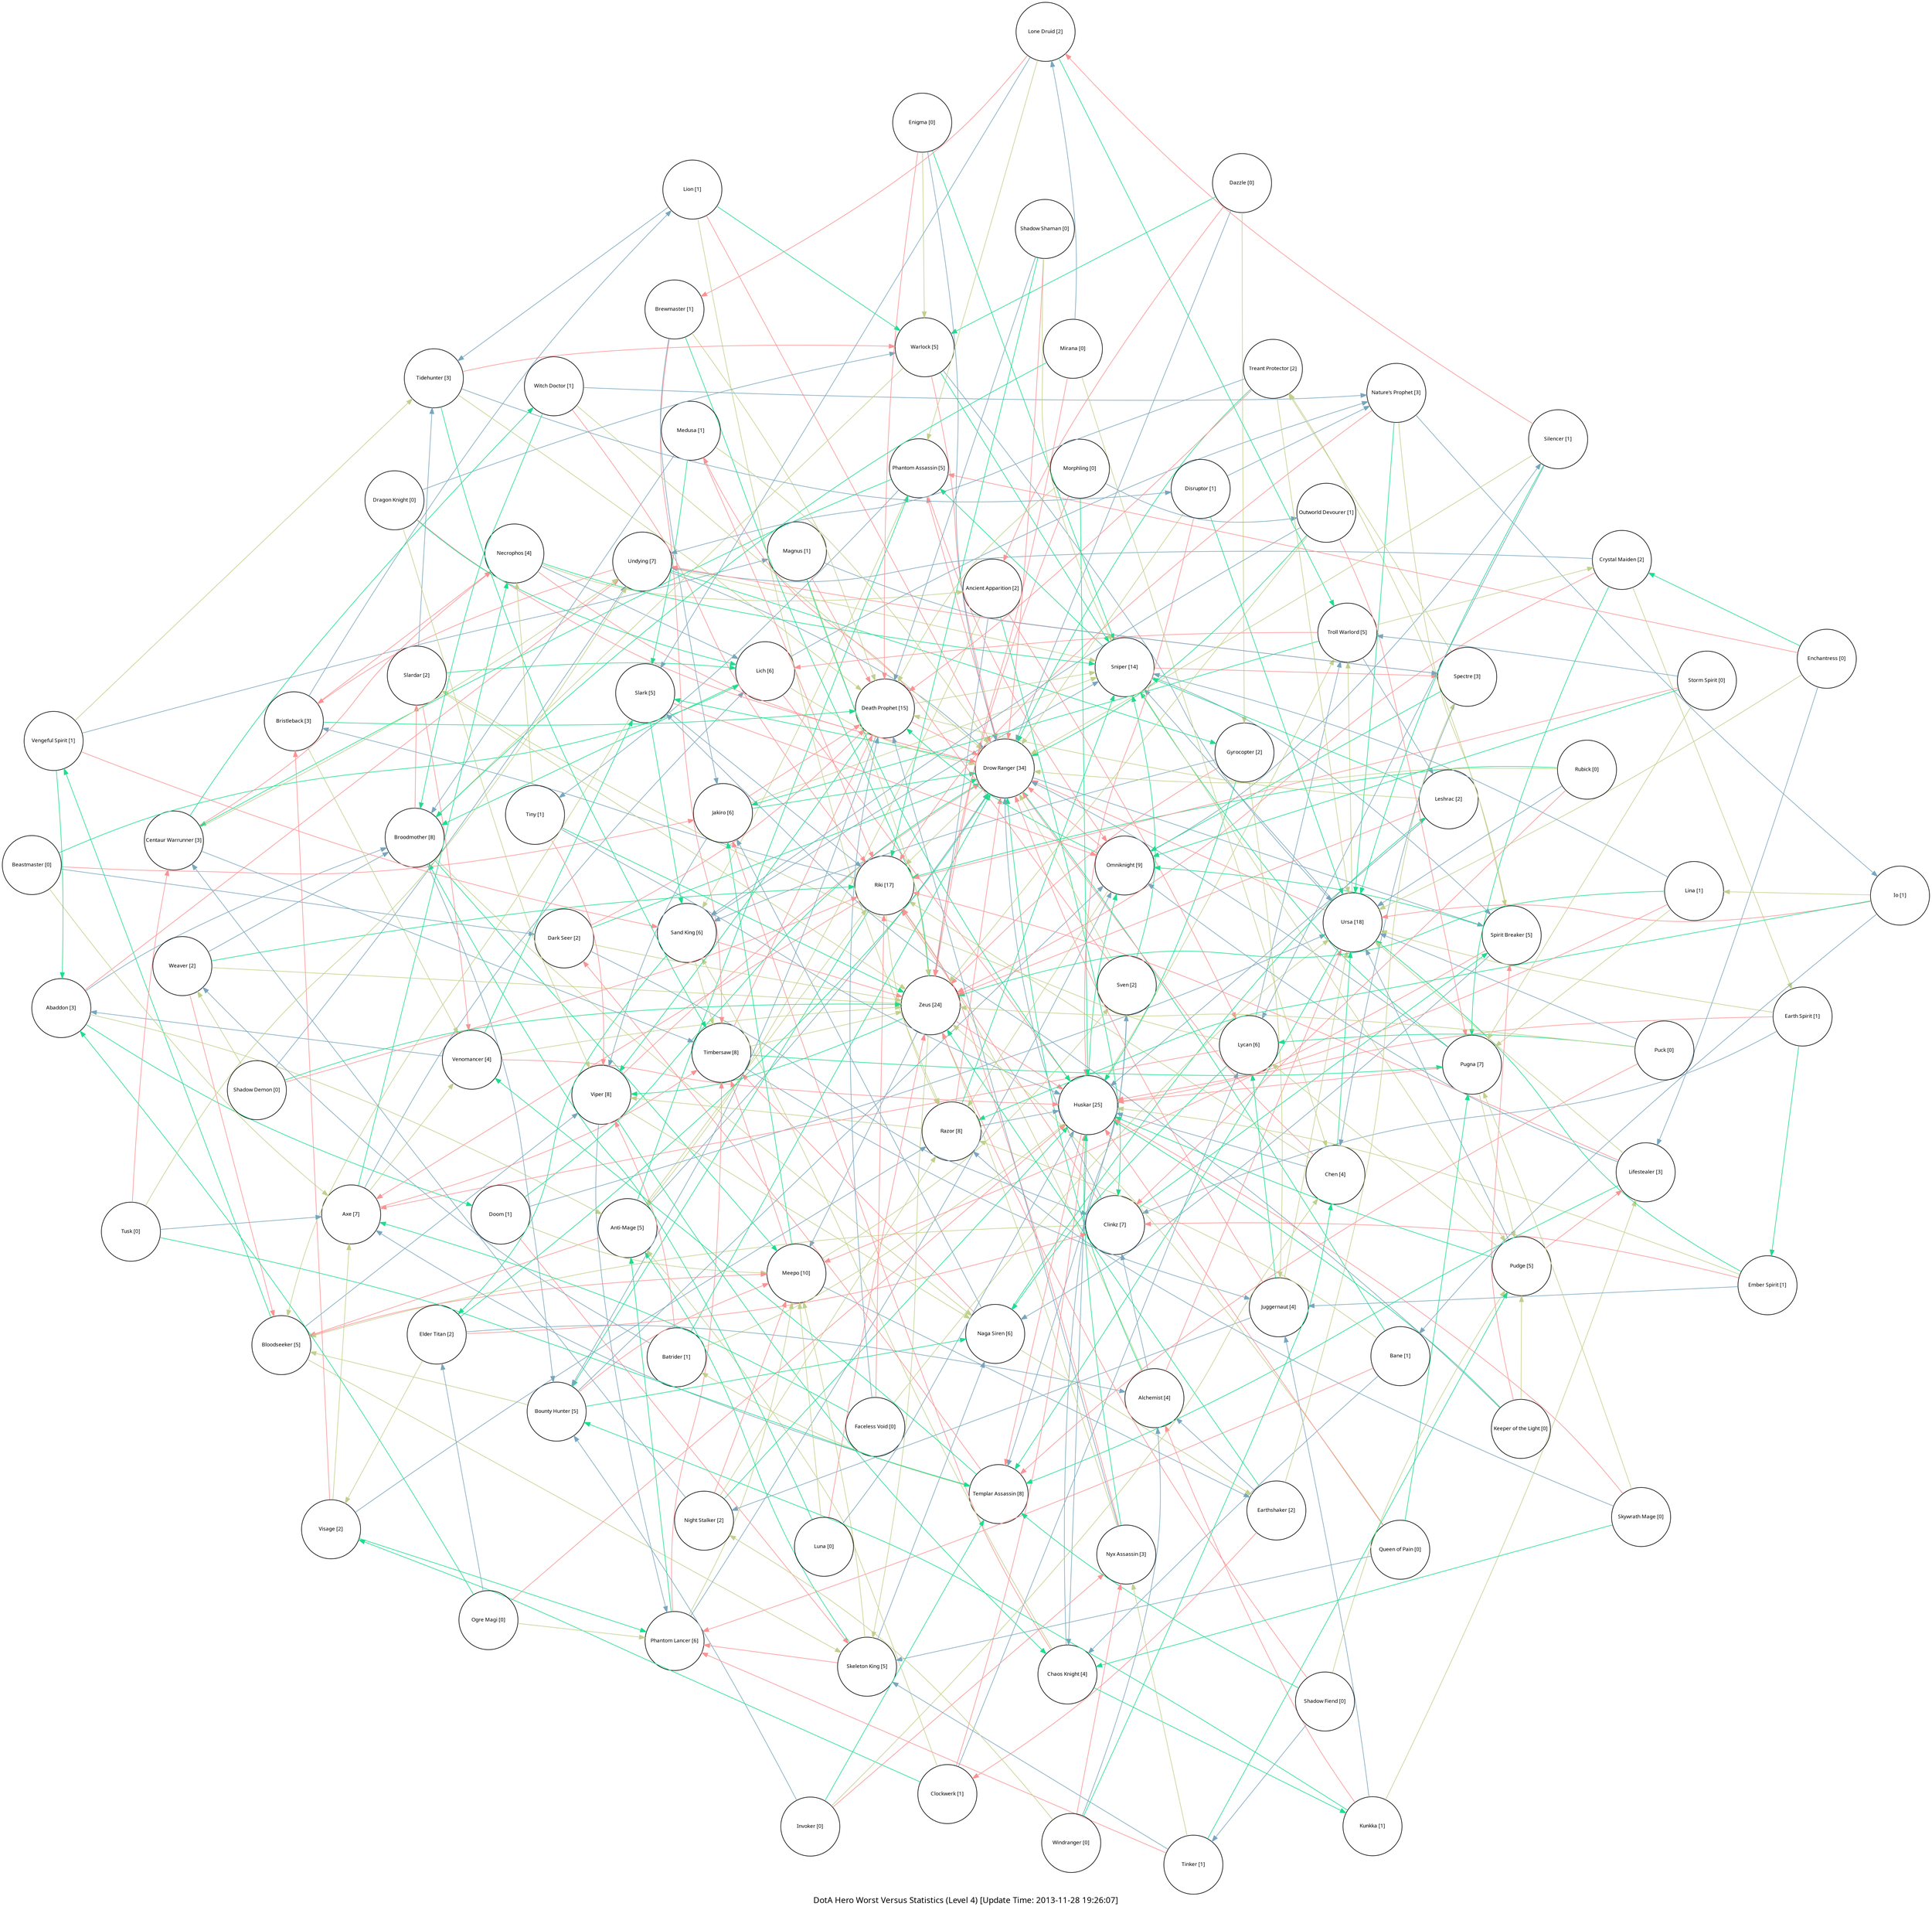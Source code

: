 digraph worst_level_4
{
    layout = neato;
    overlap = false;
    splines = true;
    fontname = "Calibri";
    label = "DotA Hero Worst Versus Statistics (Level 4) [Update Time: 2013-11-28 19:26:07]";
    sep = "+52";
    node [fontname = "Calibri", fontsize = 9, fixedsize = true, width = 1.4, height = 1.4];
    h0 [href = "http://dotabuff.com/heroes/abaddon", label = "Abaddon [3]"];
    h0 -> h93 [color = "#fb9293", tooltip = "Abaddon → Undying [1]&#10;Advantage = -2.96%&#10;Win Rate = 55.04%&#10;Matches = 43251"];
    h0 -> h3 [color = "#c1d08b", tooltip = "Abaddon → Anti-Mage [2]&#10;Advantage = -2.86%&#10;Win Rate = 62.07%&#10;Matches = 99544"];
    h0 -> h23 [color = "#1dde8e", tooltip = "Abaddon → Doom [3]&#10;Advantage = -2.55%&#10;Win Rate = 55.5%&#10;Matches = 93129"];
    h0 -> h12 [color = "#79a6be", tooltip = "Abaddon → Broodmother [4]&#10;Advantage = -2.48%&#10;Win Rate = 58.7%&#10;Matches = 54623"];
    h1 [href = "http://dotabuff.com/heroes/alchemist", label = "Alchemist [4]"];
    h1 -> h94 [color = "#fb9293", tooltip = "Alchemist → Ursa [1]&#10;Advantage = -5.18%&#10;Win Rate = 39.94%&#10;Matches = 129174"];
    h1 -> h69 [color = "#c1d08b", tooltip = "Alchemist → Riki [2]&#10;Advantage = -4.89%&#10;Win Rate = 41.68%&#10;Matches = 218965"];
    h1 -> h25 [color = "#1dde8e", tooltip = "Alchemist → Drow Ranger [3]&#10;Advantage = -3.77%&#10;Win Rate = 42.04%&#10;Matches = 191600"];
    h1 -> h16 [color = "#79a6be", tooltip = "Alchemist → Clinkz [4]&#10;Advantage = -3.48%&#10;Win Rate = 50.37%&#10;Matches = 116516"];
    h2 [href = "http://dotabuff.com/heroes/ancient-apparition", label = "Ancient Apparition [2]"];
    h2 -> h48 [color = "#fb9293", tooltip = "Ancient Apparition → Lycan [1]&#10;Advantage = -3.45%&#10;Win Rate = 40.85%&#10;Matches = 31834"];
    h2 -> h3 [color = "#c1d08b", tooltip = "Ancient Apparition → Anti-Mage [2]&#10;Advantage = -3.2%&#10;Win Rate = 53.62%&#10;Matches = 73424"];
    h2 -> h16 [color = "#1dde8e", tooltip = "Ancient Apparition → Clinkz [3]&#10;Advantage = -3.13%&#10;Win Rate = 50.76%&#10;Matches = 53610"];
    h2 -> h103 [color = "#79a6be", tooltip = "Ancient Apparition → Zeus [4]&#10;Advantage = -3.11%&#10;Win Rate = 40.23%&#10;Matches = 54632"];
    h3 [href = "http://dotabuff.com/heroes/anti-mage", label = "Anti-Mage [5]"];
    h3 -> h8 [color = "#fb9293", tooltip = "Anti-Mage → Bloodseeker [1]&#10;Advantage = -6.51%&#10;Win Rate = 34.58%&#10;Matches = 269543"];
    h3 -> h69 [color = "#c1d08b", tooltip = "Anti-Mage → Riki [2]&#10;Advantage = -5.16%&#10;Win Rate = 35.12%&#10;Matches = 240288"];
    h3 -> h62 [color = "#1dde8e", tooltip = "Anti-Mage → Phantom Assassin [3]&#10;Advantage = -4.68%&#10;Win Rate = 42.95%&#10;Matches = 227493"];
    h3 -> h25 [color = "#79a6be", tooltip = "Anti-Mage → Drow Ranger [4]&#10;Advantage = -4.65%&#10;Win Rate = 34.88%&#10;Matches = 203467"];
    h4 [href = "http://dotabuff.com/heroes/axe", label = "Axe [7]"];
    h4 -> h87 [color = "#fb9293", tooltip = "Axe → Timbersaw [1]&#10;Advantage = -4.68%&#10;Win Rate = 45.75%&#10;Matches = 185724"];
    h4 -> h96 [color = "#c1d08b", tooltip = "Axe → Venomancer [2]&#10;Advantage = -4.24%&#10;Win Rate = 38.46%&#10;Matches = 174870"];
    h4 -> h56 [color = "#1dde8e", tooltip = "Axe → Necrophos [3]&#10;Advantage = -3.38%&#10;Win Rate = 39.7%&#10;Matches = 116347"];
    h4 -> h42 [color = "#79a6be", tooltip = "Axe → Lich [4]&#10;Advantage = -3.33%&#10;Win Rate = 38.84%&#10;Matches = 137751"];
    h5 [href = "http://dotabuff.com/heroes/bane", label = "Bane [1]"];
    h5 -> h63 [color = "#fb9293", tooltip = "Bane → Phantom Lancer [1]&#10;Advantage = -3.19%&#10;Win Rate = 41.47%&#10;Matches = 55618"];
    h5 -> h68 [color = "#c1d08b", tooltip = "Bane → Razor [2]&#10;Advantage = -2.99%&#10;Win Rate = 43.12%&#10;Matches = 46130"];
    h5 -> h25 [color = "#1dde8e", tooltip = "Bane → Drow Ranger [3]&#10;Advantage = -2.8%&#10;Win Rate = 40.33%&#10;Matches = 86643"];
    h5 -> h14 [color = "#79a6be", tooltip = "Bane → Chaos Knight [4]&#10;Advantage = -2.7%&#10;Win Rate = 47.03%&#10;Matches = 38741"];
    h6 [href = "http://dotabuff.com/heroes/batrider", label = "Batrider [1]"];
    h6 -> h97 [color = "#fb9293", tooltip = "Batrider → Viper [1]&#10;Advantage = -4.07%&#10;Win Rate = 35.82%&#10;Matches = 57846"];
    h6 -> h34 [color = "#c1d08b", tooltip = "Batrider → Huskar [2]&#10;Advantage = -3.51%&#10;Win Rate = 43.12%&#10;Matches = 45292"];
    h6 -> h25 [color = "#1dde8e", tooltip = "Batrider → Drow Ranger [3]&#10;Advantage = -3.16%&#10;Win Rate = 37.09%&#10;Matches = 69722"];
    h6 -> h100 [color = "#79a6be", tooltip = "Batrider → Weaver [4]&#10;Advantage = -3.16%&#10;Win Rate = 39.37%&#10;Matches = 65533"];
    h7 [href = "http://dotabuff.com/heroes/beastmaster", label = "Beastmaster [0]"];
    h7 -> h37 [color = "#fb9293", tooltip = "Beastmaster → Jakiro [1]&#10;Advantage = -3.09%&#10;Win Rate = 42.04%&#10;Matches = 29274"];
    h7 -> h4 [color = "#c1d08b", tooltip = "Beastmaster → Axe [2]&#10;Advantage = -2.71%&#10;Win Rate = 46.33%&#10;Matches = 57774"];
    h7 -> h42 [color = "#1dde8e", tooltip = "Beastmaster → Lich [3]&#10;Advantage = -2.31%&#10;Win Rate = 38.47%&#10;Matches = 37188"];
    h7 -> h19 [color = "#79a6be", tooltip = "Beastmaster → Dark Seer [4]&#10;Advantage = -2.28%&#10;Win Rate = 47.16%&#10;Matches = 28108"];
    h8 [href = "http://dotabuff.com/heroes/bloodseeker", label = "Bloodseeker [5]"];
    h8 -> h51 [color = "#fb9293", tooltip = "Bloodseeker → Meepo [1]&#10;Advantage = -4.75%&#10;Win Rate = 53.87%&#10;Matches = 76107"];
    h8 -> h76 [color = "#c1d08b", tooltip = "Bloodseeker → Skeleton King [2]&#10;Advantage = -3.82%&#10;Win Rate = 43.51%&#10;Matches = 175541"];
    h8 -> h95 [color = "#1dde8e", tooltip = "Bloodseeker → Vengeful Spirit [3]&#10;Advantage = -3.04%&#10;Win Rate = 45.79%&#10;Matches = 188251"];
    h8 -> h97 [color = "#79a6be", tooltip = "Bloodseeker → Viper [4]&#10;Advantage = -2.85%&#10;Win Rate = 46.26%&#10;Matches = 273529"];
    h9 [href = "http://dotabuff.com/heroes/bounty-hunter", label = "Bounty Hunter [5]"];
    h9 -> h51 [color = "#fb9293", tooltip = "Bounty Hunter → Meepo [1]&#10;Advantage = -4.12%&#10;Win Rate = 49.72%&#10;Matches = 74349"];
    h9 -> h8 [color = "#c1d08b", tooltip = "Bounty Hunter → Bloodseeker [2]&#10;Advantage = -3.91%&#10;Win Rate = 42.13%&#10;Matches = 393004"];
    h9 -> h54 [color = "#1dde8e", tooltip = "Bounty Hunter → Naga Siren [3]&#10;Advantage = -3.76%&#10;Win Rate = 49.28%&#10;Matches = 89737"];
    h9 -> h60 [color = "#79a6be", tooltip = "Bounty Hunter → Omniknight [4]&#10;Advantage = -3.46%&#10;Win Rate = 40.86%&#10;Matches = 131105"];
    h10 [href = "http://dotabuff.com/heroes/brewmaster", label = "Brewmaster [1]"];
    h10 -> h87 [color = "#fb9293", tooltip = "Brewmaster → Timbersaw [1]&#10;Advantage = -3.63%&#10;Win Rate = 47.08%&#10;Matches = 44373"];
    h10 -> h21 [color = "#c1d08b", tooltip = "Brewmaster → Death Prophet [2]&#10;Advantage = -3.5%&#10;Win Rate = 39.28%&#10;Matches = 35136"];
    h10 -> h103 [color = "#1dde8e", tooltip = "Brewmaster → Zeus [3]&#10;Advantage = -2.83%&#10;Win Rate = 41.2%&#10;Matches = 36198"];
    h10 -> h37 [color = "#79a6be", tooltip = "Brewmaster → Jakiro [4]&#10;Advantage = -2.5%&#10;Win Rate = 44.43%&#10;Matches = 27366"];
    h11 [href = "http://dotabuff.com/heroes/bristleback", label = "Bristleback [3]"];
    h11 -> h56 [color = "#fb9293", tooltip = "Bristleback → Necrophos [1]&#10;Advantage = -4.65%&#10;Win Rate = 41.26%&#10;Matches = 77881"];
    h11 -> h96 [color = "#c1d08b", tooltip = "Bristleback → Venomancer [2]&#10;Advantage = -3.93%&#10;Win Rate = 41.41%&#10;Matches = 108865"];
    h11 -> h21 [color = "#1dde8e", tooltip = "Bristleback → Death Prophet [3]&#10;Advantage = -3.36%&#10;Win Rate = 41.63%&#10;Matches = 89201"];
    h11 -> h45 [color = "#79a6be", tooltip = "Bristleback → Lion [4]&#10;Advantage = -3.28%&#10;Win Rate = 49.63%&#10;Matches = 107330"];
    h12 [href = "http://dotabuff.com/heroes/broodmother", label = "Broodmother [8]"];
    h12 -> h78 [color = "#fb9293", tooltip = "Broodmother → Slardar [1]&#10;Advantage = -5.43%&#10;Win Rate = 37.95%&#10;Matches = 67383"];
    h12 -> h54 [color = "#c1d08b", tooltip = "Broodmother → Naga Siren [2]&#10;Advantage = -5.21%&#10;Win Rate = 45.97%&#10;Matches = 34130"];
    h12 -> h51 [color = "#1dde8e", tooltip = "Broodmother → Meepo [3]&#10;Advantage = -4.95%&#10;Win Rate = 47.0%&#10;Matches = 30238"];
    h12 -> h9 [color = "#79a6be", tooltip = "Broodmother → Bounty Hunter [4]&#10;Advantage = -4.64%&#10;Win Rate = 44.28%&#10;Matches = 162486"];
    h13 [href = "http://dotabuff.com/heroes/centaur-warrunner", label = "Centaur Warrunner [3]"];
    h13 -> h56 [color = "#fb9293", tooltip = "Centaur Warrunner → Necrophos [1]&#10;Advantage = -3.63%&#10;Win Rate = 44.69%&#10;Matches = 56953"];
    h13 -> h93 [color = "#c1d08b", tooltip = "Centaur Warrunner → Undying [2]&#10;Advantage = -3.45%&#10;Win Rate = 51.91%&#10;Matches = 37036"];
    h13 -> h102 [color = "#1dde8e", tooltip = "Centaur Warrunner → Witch Doctor [3]&#10;Advantage = -2.9%&#10;Win Rate = 49.55%&#10;Matches = 53961"];
    h13 -> h87 [color = "#79a6be", tooltip = "Centaur Warrunner → Timbersaw [4]&#10;Advantage = -2.77%&#10;Win Rate = 52.61%&#10;Matches = 82627"];
    h14 [href = "http://dotabuff.com/heroes/chaos-knight", label = "Chaos Knight [4]"];
    h14 -> h37 [color = "#fb9293", tooltip = "Chaos Knight → Jakiro [1]&#10;Advantage = -3.78%&#10;Win Rate = 40.35%&#10;Matches = 52984"];
    h14 -> h71 [color = "#c1d08b", tooltip = "Chaos Knight → Sand King [2]&#10;Advantage = -3.76%&#10;Win Rate = 42.68%&#10;Matches = 65054"];
    h14 -> h40 [color = "#1dde8e", tooltip = "Chaos Knight → Kunkka [3]&#10;Advantage = -3.73%&#10;Win Rate = 43.52%&#10;Matches = 95635"];
    h14 -> h84 [color = "#79a6be", tooltip = "Chaos Knight → Sven [4]&#10;Advantage = -3.62%&#10;Win Rate = 43.06%&#10;Matches = 82479"];
    h15 [href = "http://dotabuff.com/heroes/chen", label = "Chen [4]"];
    h15 -> h25 [color = "#fb9293", tooltip = "Chen → Drow Ranger [1]&#10;Advantage = -4.17%&#10;Win Rate = 37.84%&#10;Matches = 34558"];
    h15 -> h69 [color = "#c1d08b", tooltip = "Chen → Riki [2]&#10;Advantage = -3.48%&#10;Win Rate = 39.04%&#10;Matches = 38101"];
    h15 -> h94 [color = "#1dde8e", tooltip = "Chen → Ursa [3]&#10;Advantage = -3.43%&#10;Win Rate = 37.69%&#10;Matches = 24762"];
    h15 -> h34 [color = "#79a6be", tooltip = "Chen → Huskar [4]&#10;Advantage = -2.97%&#10;Win Rate = 45.3%&#10;Matches = 22255"];
    h16 [href = "http://dotabuff.com/heroes/clinkz", label = "Clinkz [7]"];
    h16 -> h69 [color = "#fb9293", tooltip = "Clinkz → Riki [1]&#10;Advantage = -4.4%&#10;Win Rate = 38.86%&#10;Matches = 228299"];
    h16 -> h8 [color = "#c1d08b", tooltip = "Clinkz → Bloodseeker [2]&#10;Advantage = -3.95%&#10;Win Rate = 39.52%&#10;Matches = 204208"];
    h16 -> h82 [color = "#1dde8e", tooltip = "Clinkz → Spirit Breaker [3]&#10;Advantage = -3.58%&#10;Win Rate = 41.53%&#10;Matches = 162451"];
    h16 -> h25 [color = "#79a6be", tooltip = "Clinkz → Drow Ranger [4]&#10;Advantage = -3.57%&#10;Win Rate = 38.92%&#10;Matches = 197538"];
    h17 [href = "http://dotabuff.com/heroes/clockwerk", label = "Clockwerk [1]"];
    h17 -> h34 [color = "#fb9293", tooltip = "Clockwerk → Huskar [1]&#10;Advantage = -5.11%&#10;Win Rate = 49.63%&#10;Matches = 83343"];
    h17 -> h3 [color = "#c1d08b", tooltip = "Clockwerk → Anti-Mage [2]&#10;Advantage = -4.42%&#10;Win Rate = 54.99%&#10;Matches = 123913"];
    h17 -> h98 [color = "#1dde8e", tooltip = "Clockwerk → Visage [3]&#10;Advantage = -3.79%&#10;Win Rate = 49.59%&#10;Matches = 36760"];
    h17 -> h48 [color = "#79a6be", tooltip = "Clockwerk → Lycan [4]&#10;Advantage = -3.65%&#10;Win Rate = 43.09%&#10;Matches = 52521"];
    h18 [href = "http://dotabuff.com/heroes/crystal-maiden", label = "Crystal Maiden [2]"];
    h18 -> h103 [color = "#fb9293", tooltip = "Crystal Maiden → Zeus [1]&#10;Advantage = -3.31%&#10;Win Rate = 45.87%&#10;Matches = 142422"];
    h18 -> h27 [color = "#c1d08b", tooltip = "Crystal Maiden → Earth Spirit [2]&#10;Advantage = -2.64%&#10;Win Rate = 63.4%&#10;Matches = 90654"];
    h18 -> h66 [color = "#1dde8e", tooltip = "Crystal Maiden → Pugna [3]&#10;Advantage = -2.61%&#10;Win Rate = 53.76%&#10;Matches = 99986"];
    h18 -> h93 [color = "#79a6be", tooltip = "Crystal Maiden → Undying [4]&#10;Advantage = -2.42%&#10;Win Rate = 53.24%&#10;Matches = 74536"];
    h19 [href = "http://dotabuff.com/heroes/dark-seer", label = "Dark Seer [2]"];
    h19 -> h21 [color = "#fb9293", tooltip = "Dark Seer → Death Prophet [1]&#10;Advantage = -4.06%&#10;Win Rate = 37.63%&#10;Matches = 60611"];
    h19 -> h103 [color = "#c1d08b", tooltip = "Dark Seer → Zeus [2]&#10;Advantage = -3.32%&#10;Win Rate = 39.59%&#10;Matches = 59853"];
    h19 -> h25 [color = "#1dde8e", tooltip = "Dark Seer → Drow Ranger [3]&#10;Advantage = -2.91%&#10;Win Rate = 42.41%&#10;Matches = 89122"];
    h19 -> h16 [color = "#79a6be", tooltip = "Dark Seer → Clinkz [4]&#10;Advantage = -2.8%&#10;Win Rate = 50.64%&#10;Matches = 59722"];
    h20 [href = "http://dotabuff.com/heroes/dazzle", label = "Dazzle [0]"];
    h20 -> h2 [color = "#fb9293", tooltip = "Dazzle → Ancient Apparition [1]&#10;Advantage = -3.74%&#10;Win Rate = 50.44%&#10;Matches = 39580"];
    h20 -> h33 [color = "#c1d08b", tooltip = "Dazzle → Gyrocopter [2]&#10;Advantage = -3.19%&#10;Win Rate = 54.08%&#10;Matches = 50102"];
    h20 -> h99 [color = "#1dde8e", tooltip = "Dazzle → Warlock [3]&#10;Advantage = -3.18%&#10;Win Rate = 44.45%&#10;Matches = 51232"];
    h20 -> h25 [color = "#79a6be", tooltip = "Dazzle → Drow Ranger [4]&#10;Advantage = -3.03%&#10;Win Rate = 46.75%&#10;Matches = 89896"];
    h21 [href = "http://dotabuff.com/heroes/death-prophet", label = "Death Prophet [15]"];
    h21 -> h25 [color = "#fb9293", tooltip = "Death Prophet → Drow Ranger [1]&#10;Advantage = -6.43%&#10;Win Rate = 48.39%&#10;Matches = 232069"];
    h21 -> h80 [color = "#c1d08b", tooltip = "Death Prophet → Sniper [2]&#10;Advantage = -4.72%&#10;Win Rate = 54.1%&#10;Matches = 246534"];
    h21 -> h97 [color = "#1dde8e", tooltip = "Death Prophet → Viper [3]&#10;Advantage = -3.57%&#10;Win Rate = 50.23%&#10;Matches = 181905"];
    h21 -> h9 [color = "#79a6be", tooltip = "Death Prophet → Bounty Hunter [4]&#10;Advantage = -3.11%&#10;Win Rate = 56.67%&#10;Matches = 222692"];
    h22 [href = "http://dotabuff.com/heroes/disruptor", label = "Disruptor [1]"];
    h22 -> h34 [color = "#fb9293", tooltip = "Disruptor → Huskar [1]&#10;Advantage = -3.22%&#10;Win Rate = 53.81%&#10;Matches = 55597"];
    h22 -> h25 [color = "#c1d08b", tooltip = "Disruptor → Drow Ranger [2]&#10;Advantage = -2.9%&#10;Win Rate = 47.77%&#10;Matches = 87189"];
    h22 -> h94 [color = "#1dde8e", tooltip = "Disruptor → Ursa [3]&#10;Advantage = -2.73%&#10;Win Rate = 47.08%&#10;Matches = 59915"];
    h22 -> h55 [color = "#79a6be", tooltip = "Disruptor → Nature's Prophet [4]&#10;Advantage = -2.7%&#10;Win Rate = 52.8%&#10;Matches = 107909"];
    h23 [href = "http://dotabuff.com/heroes/doom", label = "Doom [1]"];
    h23 -> h76 [color = "#fb9293", tooltip = "Doom → Skeleton King [1]&#10;Advantage = -4.09%&#10;Win Rate = 39.83%&#10;Matches = 90507"];
    h23 -> h51 [color = "#c1d08b", tooltip = "Doom → Meepo [2]&#10;Advantage = -3.9%&#10;Win Rate = 51.17%&#10;Matches = 37094"];
    h23 -> h25 [color = "#1dde8e", tooltip = "Doom → Drow Ranger [3]&#10;Advantage = -3.86%&#10;Win Rate = 42.27%&#10;Matches = 138667"];
    h23 -> h94 [color = "#79a6be", tooltip = "Doom → Ursa [4]&#10;Advantage = -3.81%&#10;Win Rate = 41.49%&#10;Matches = 96590"];
    h24 [href = "http://dotabuff.com/heroes/dragon-knight", label = "Dragon Knight [0]"];
    h24 -> h25 [color = "#fb9293", tooltip = "Dragon Knight → Drow Ranger [1]&#10;Advantage = -3.91%&#10;Win Rate = 42.35%&#10;Matches = 191000"];
    h24 -> h97 [color = "#c1d08b", tooltip = "Dragon Knight → Viper [2]&#10;Advantage = -2.95%&#10;Win Rate = 42.67%&#10;Matches = 150305"];
    h24 -> h42 [color = "#1dde8e", tooltip = "Dragon Knight → Lich [3]&#10;Advantage = -2.77%&#10;Win Rate = 39.35%&#10;Matches = 98731"];
    h24 -> h99 [color = "#79a6be", tooltip = "Dragon Knight → Warlock [4]&#10;Advantage = -2.41%&#10;Win Rate = 41.35%&#10;Matches = 88212"];
    h25 [href = "http://dotabuff.com/heroes/drow-ranger", label = "Drow Ranger [34]"];
    h25 -> h62 [color = "#fb9293", tooltip = "Drow Ranger → Phantom Assassin [1]&#10;Advantage = -4.57%&#10;Win Rate = 54.12%&#10;Matches = 353892"];
    h25 -> h69 [color = "#c1d08b", tooltip = "Drow Ranger → Riki [2]&#10;Advantage = -3.19%&#10;Win Rate = 48.15%&#10;Matches = 530771"];
    h25 -> h79 [color = "#1dde8e", tooltip = "Drow Ranger → Slark [3]&#10;Advantage = -3.13%&#10;Win Rate = 49.03%&#10;Matches = 247204"];
    h25 -> h82 [color = "#79a6be", tooltip = "Drow Ranger → Spirit Breaker [4]&#10;Advantage = -2.96%&#10;Win Rate = 50.28%&#10;Matches = 350996"];
    h26 [href = "http://dotabuff.com/heroes/earthshaker", label = "Earthshaker [2]"];
    h26 -> h17 [color = "#fb9293", tooltip = "Earthshaker → Clockwerk [1]&#10;Advantage = -3.79%&#10;Win Rate = 44.63%&#10;Matches = 134683"];
    h26 -> h81 [color = "#c1d08b", tooltip = "Earthshaker → Spectre [2]&#10;Advantage = -3.48%&#10;Win Rate = 42.07%&#10;Matches = 104976"];
    h26 -> h103 [color = "#1dde8e", tooltip = "Earthshaker → Zeus [3]&#10;Advantage = -3.18%&#10;Win Rate = 40.55%&#10;Matches = 108706"];
    h26 -> h1 [color = "#79a6be", tooltip = "Earthshaker → Alchemist [4]&#10;Advantage = -2.94%&#10;Win Rate = 47.91%&#10;Matches = 148483"];
    h27 [href = "http://dotabuff.com/heroes/earth-spirit", label = "Earth Spirit [1]"];
    h27 -> h34 [color = "#fb9293", tooltip = "Earth Spirit → Huskar [1]&#10;Advantage = -4.98%&#10;Win Rate = 37.05%&#10;Matches = 42324"];
    h27 -> h94 [color = "#c1d08b", tooltip = "Earth Spirit → Ursa [2]&#10;Advantage = -4.12%&#10;Win Rate = 30.64%&#10;Matches = 44781"];
    h27 -> h29 [color = "#1dde8e", tooltip = "Earth Spirit → Ember Spirit [3]&#10;Advantage = -3.68%&#10;Win Rate = 44.64%&#10;Matches = 208363"];
    h27 -> h16 [color = "#79a6be", tooltip = "Earth Spirit → Clinkz [4]&#10;Advantage = -3.62%&#10;Win Rate = 40.12%&#10;Matches = 46153"];
    h28 [href = "http://dotabuff.com/heroes/elder-titan", label = "Elder Titan [2]"];
    h28 -> h16 [color = "#fb9293", tooltip = "Elder Titan → Clinkz [1]&#10;Advantage = -3.35%&#10;Win Rate = 54.09%&#10;Matches = 47423"];
    h28 -> h98 [color = "#c1d08b", tooltip = "Elder Titan → Visage [2]&#10;Advantage = -3.28%&#10;Win Rate = 51.15%&#10;Matches = 20039"];
    h28 -> h25 [color = "#1dde8e", tooltip = "Elder Titan → Drow Ranger [3]&#10;Advantage = -3.25%&#10;Win Rate = 46.06%&#10;Matches = 67783"];
    h28 -> h1 [color = "#79a6be", tooltip = "Elder Titan → Alchemist [4]&#10;Advantage = -3.22%&#10;Win Rate = 50.76%&#10;Matches = 68147"];
    h29 [href = "http://dotabuff.com/heroes/ember-spirit", label = "Ember Spirit [1]"];
    h29 -> h16 [color = "#fb9293", tooltip = "Ember Spirit → Clinkz [1]&#10;Advantage = -4.57%&#10;Win Rate = 41.72%&#10;Matches = 71723"];
    h29 -> h34 [color = "#c1d08b", tooltip = "Ember Spirit → Huskar [2]&#10;Advantage = -4.28%&#10;Win Rate = 40.19%&#10;Matches = 66527"];
    h29 -> h94 [color = "#1dde8e", tooltip = "Ember Spirit → Ursa [3]&#10;Advantage = -4.23%&#10;Win Rate = 33.03%&#10;Matches = 70091"];
    h29 -> h38 [color = "#79a6be", tooltip = "Ember Spirit → Juggernaut [4]&#10;Advantage = -4.01%&#10;Win Rate = 37.63%&#10;Matches = 123962"];
    h30 [href = "http://dotabuff.com/heroes/enchantress", label = "Enchantress [0]"];
    h30 -> h62 [color = "#fb9293", tooltip = "Enchantress → Phantom Assassin [1]&#10;Advantage = -2.87%&#10;Win Rate = 47.15%&#10;Matches = 86289"];
    h30 -> h94 [color = "#c1d08b", tooltip = "Enchantress → Ursa [2]&#10;Advantage = -2.84%&#10;Win Rate = 38.42%&#10;Matches = 58726"];
    h30 -> h18 [color = "#1dde8e", tooltip = "Enchantress → Crystal Maiden [3]&#10;Advantage = -2.78%&#10;Win Rate = 38.06%&#10;Matches = 77745"];
    h30 -> h43 [color = "#79a6be", tooltip = "Enchantress → Lifestealer [4]&#10;Advantage = -2.78%&#10;Win Rate = 44.71%&#10;Matches = 65913"];
    h31 [href = "http://dotabuff.com/heroes/enigma", label = "Enigma [0]"];
    h31 -> h21 [color = "#fb9293", tooltip = "Enigma → Death Prophet [1]&#10;Advantage = -3.62%&#10;Win Rate = 36.06%&#10;Matches = 42712"];
    h31 -> h99 [color = "#c1d08b", tooltip = "Enigma → Warlock [2]&#10;Advantage = -3.47%&#10;Win Rate = 37.85%&#10;Matches = 39628"];
    h31 -> h80 [color = "#1dde8e", tooltip = "Enigma → Sniper [3]&#10;Advantage = -3.4%&#10;Win Rate = 44.51%&#10;Matches = 75035"];
    h31 -> h25 [color = "#79a6be", tooltip = "Enigma → Drow Ranger [4]&#10;Advantage = -2.85%&#10;Win Rate = 40.53%&#10;Matches = 65494"];
    h32 [href = "http://dotabuff.com/heroes/faceless-void", label = "Faceless Void [0]"];
    h32 -> h69 [color = "#fb9293", tooltip = "Faceless Void → Riki [1]&#10;Advantage = -3.43%&#10;Win Rate = 40.75%&#10;Matches = 210456"];
    h32 -> h94 [color = "#c1d08b", tooltip = "Faceless Void → Ursa [2]&#10;Advantage = -3.4%&#10;Win Rate = 39.33%&#10;Matches = 123744"];
    h32 -> h4 [color = "#1dde8e", tooltip = "Faceless Void → Axe [3]&#10;Advantage = -3.31%&#10;Win Rate = 44.58%&#10;Matches = 159086"];
    h32 -> h21 [color = "#79a6be", tooltip = "Faceless Void → Death Prophet [4]&#10;Advantage = -3.3%&#10;Win Rate = 36.4%&#10;Matches = 99844"];
    h33 [href = "http://dotabuff.com/heroes/gyrocopter", label = "Gyrocopter [2]"];
    h33 -> h103 [color = "#fb9293", tooltip = "Gyrocopter → Zeus [1]&#10;Advantage = -3.87%&#10;Win Rate = 36.45%&#10;Matches = 76951"];
    h33 -> h38 [color = "#c1d08b", tooltip = "Gyrocopter → Juggernaut [2]&#10;Advantage = -2.66%&#10;Win Rate = 43.46%&#10;Matches = 130290"];
    h33 -> h34 [color = "#1dde8e", tooltip = "Gyrocopter → Huskar [3]&#10;Advantage = -2.46%&#10;Win Rate = 46.57%&#10;Matches = 79666"];
    h33 -> h71 [color = "#79a6be", tooltip = "Gyrocopter → Sand King [4]&#10;Advantage = -2.4%&#10;Win Rate = 43.06%&#10;Matches = 72259"];
    h34 [href = "http://dotabuff.com/heroes/huskar", label = "Huskar [25]"];
    h34 -> h85 [color = "#fb9293", tooltip = "Huskar → Templar Assassin [1]&#10;Advantage = -4.71%&#10;Win Rate = 47.11%&#10;Matches = 113568"];
    h34 -> h91 [color = "#c1d08b", tooltip = "Huskar → Troll Warlord [2]&#10;Advantage = -4.66%&#10;Win Rate = 47.23%&#10;Matches = 80594"];
    h34 -> h60 [color = "#1dde8e", tooltip = "Huskar → Omniknight [3]&#10;Advantage = -3.8%&#10;Win Rate = 39.64%&#10;Matches = 65907"];
    h34 -> h14 [color = "#79a6be", tooltip = "Huskar → Chaos Knight [4]&#10;Advantage = -3.69%&#10;Win Rate = 46.96%&#10;Matches = 76673"];
    h35 [href = "http://dotabuff.com/heroes/invoker", label = "Invoker [0]"];
    h35 -> h58 [color = "#fb9293", tooltip = "Invoker → Nyx Assassin [1]&#10;Advantage = -3.37%&#10;Win Rate = 45.08%&#10;Matches = 180021"];
    h35 -> h15 [color = "#c1d08b", tooltip = "Invoker → Chen [2]&#10;Advantage = -3.2%&#10;Win Rate = 47.46%&#10;Matches = 47530"];
    h35 -> h85 [color = "#1dde8e", tooltip = "Invoker → Templar Assassin [3]&#10;Advantage = -3.16%&#10;Win Rate = 46.95%&#10;Matches = 179409"];
    h35 -> h9 [color = "#79a6be", tooltip = "Invoker → Bounty Hunter [4]&#10;Advantage = -3.09%&#10;Win Rate = 45.06%&#10;Matches = 372040"];
    h36 [href = "http://dotabuff.com/heroes/io", label = "Io [1]"];
    h36 -> h94 [color = "#fb9293", tooltip = "Io → Ursa [1]&#10;Advantage = -3.32%&#10;Win Rate = 31.29%&#10;Matches = 29539"];
    h36 -> h44 [color = "#c1d08b", tooltip = "Io → Lina [2]&#10;Advantage = -3.07%&#10;Win Rate = 39.78%&#10;Matches = 28907"];
    h36 -> h68 [color = "#1dde8e", tooltip = "Io → Razor [3]&#10;Advantage = -2.82%&#10;Win Rate = 35.56%&#10;Matches = 23132"];
    h36 -> h5 [color = "#79a6be", tooltip = "Io → Bane [4]&#10;Advantage = -2.72%&#10;Win Rate = 39.73%&#10;Matches = 17411"];
    h37 [href = "http://dotabuff.com/heroes/jakiro", label = "Jakiro [6]"];
    h37 -> h21 [color = "#fb9293", tooltip = "Jakiro → Death Prophet [1]&#10;Advantage = -3.4%&#10;Win Rate = 42.65%&#10;Matches = 69103"];
    h37 -> h80 [color = "#c1d08b", tooltip = "Jakiro → Sniper [2]&#10;Advantage = -3.28%&#10;Win Rate = 50.98%&#10;Matches = 122681"];
    h37 -> h25 [color = "#1dde8e", tooltip = "Jakiro → Drow Ranger [3]&#10;Advantage = -2.97%&#10;Win Rate = 46.83%&#10;Matches = 111866"];
    h37 -> h97 [color = "#79a6be", tooltip = "Jakiro → Viper [4]&#10;Advantage = -2.77%&#10;Win Rate = 46.55%&#10;Matches = 90819"];
    h38 [href = "http://dotabuff.com/heroes/juggernaut", label = "Juggernaut [4]"];
    h38 -> h25 [color = "#fb9293", tooltip = "Juggernaut → Drow Ranger [1]&#10;Advantage = -4.45%&#10;Win Rate = 43.03%&#10;Matches = 332015"];
    h38 -> h94 [color = "#c1d08b", tooltip = "Juggernaut → Ursa [2]&#10;Advantage = -4.12%&#10;Win Rate = 42.23%&#10;Matches = 176482"];
    h38 -> h48 [color = "#1dde8e", tooltip = "Juggernaut → Lycan [3]&#10;Advantage = -3.66%&#10;Win Rate = 41.88%&#10;Matches = 87426"];
    h38 -> h57 [color = "#79a6be", tooltip = "Juggernaut → Night Stalker [4]&#10;Advantage = -3.34%&#10;Win Rate = 46.38%&#10;Matches = 105027"];
    h39 [href = "http://dotabuff.com/heroes/keeper-of-the-light", label = "Keeper of the Light [0]"];
    h39 -> h82 [color = "#fb9293", tooltip = "Keeper of the Light → Spirit Breaker [1]&#10;Advantage = -3.37%&#10;Win Rate = 46.16%&#10;Matches = 91847"];
    h39 -> h65 [color = "#c1d08b", tooltip = "Keeper of the Light → Pudge [2]&#10;Advantage = -3.34%&#10;Win Rate = 48.3%&#10;Matches = 206684"];
    h39 -> h34 [color = "#1dde8e", tooltip = "Keeper of the Light → Huskar [3]&#10;Advantage = -3.06%&#10;Win Rate = 50.02%&#10;Matches = 62049"];
    h39 -> h79 [color = "#79a6be", tooltip = "Keeper of the Light → Slark [4]&#10;Advantage = -2.6%&#10;Win Rate = 45.81%&#10;Matches = 80390"];
    h40 [href = "http://dotabuff.com/heroes/kunkka", label = "Kunkka [1]"];
    h40 -> h1 [color = "#fb9293", tooltip = "Kunkka → Alchemist [1]&#10;Advantage = -3.38%&#10;Win Rate = 48.11%&#10;Matches = 168052"];
    h40 -> h43 [color = "#c1d08b", tooltip = "Kunkka → Lifestealer [2]&#10;Advantage = -3.25%&#10;Win Rate = 49.04%&#10;Matches = 159166"];
    h40 -> h9 [color = "#1dde8e", tooltip = "Kunkka → Bounty Hunter [3]&#10;Advantage = -2.74%&#10;Win Rate = 49.75%&#10;Matches = 244441"];
    h40 -> h38 [color = "#79a6be", tooltip = "Kunkka → Juggernaut [4]&#10;Advantage = -2.63%&#10;Win Rate = 47.56%&#10;Matches = 214567"];
    h41 [href = "http://dotabuff.com/heroes/leshrac", label = "Leshrac [2]"];
    h41 -> h103 [color = "#fb9293", tooltip = "Leshrac → Zeus [1]&#10;Advantage = -3.39%&#10;Win Rate = 38.04%&#10;Matches = 38657"];
    h41 -> h21 [color = "#c1d08b", tooltip = "Leshrac → Death Prophet [2]&#10;Advantage = -3.15%&#10;Win Rate = 36.95%&#10;Matches = 36964"];
    h41 -> h80 [color = "#1dde8e", tooltip = "Leshrac → Sniper [3]&#10;Advantage = -3.09%&#10;Win Rate = 45.22%&#10;Matches = 63654"];
    h41 -> h34 [color = "#79a6be", tooltip = "Leshrac → Huskar [4]&#10;Advantage = -2.99%&#10;Win Rate = 47.21%&#10;Matches = 37569"];
    h42 [href = "http://dotabuff.com/heroes/lich", label = "Lich [6]"];
    h42 -> h34 [color = "#fb9293", tooltip = "Lich → Huskar [1]&#10;Advantage = -3.48%&#10;Win Rate = 57.04%&#10;Matches = 94282"];
    h42 -> h25 [color = "#c1d08b", tooltip = "Lich → Drow Ranger [2]&#10;Advantage = -3.16%&#10;Win Rate = 51.13%&#10;Matches = 197824"];
    h42 -> h12 [color = "#1dde8e", tooltip = "Lich → Broodmother [3]&#10;Advantage = -3.09%&#10;Win Rate = 58.35%&#10;Matches = 59965"];
    h42 -> h55 [color = "#79a6be", tooltip = "Lich → Nature's Prophet [4]&#10;Advantage = -2.58%&#10;Win Rate = 56.35%&#10;Matches = 161491"];
    h43 [href = "http://dotabuff.com/heroes/lifestealer", label = "Lifestealer [3]"];
    h43 -> h69 [color = "#fb9293", tooltip = "Lifestealer → Riki [1]&#10;Advantage = -4.77%&#10;Win Rate = 41.03%&#10;Matches = 244448"];
    h43 -> h94 [color = "#c1d08b", tooltip = "Lifestealer → Ursa [2]&#10;Advantage = -4.76%&#10;Win Rate = 39.66%&#10;Matches = 161122"];
    h43 -> h85 [color = "#1dde8e", tooltip = "Lifestealer → Templar Assassin [3]&#10;Advantage = -4.69%&#10;Win Rate = 48.04%&#10;Matches = 121801"];
    h43 -> h60 [color = "#79a6be", tooltip = "Lifestealer → Omniknight [4]&#10;Advantage = -4.2%&#10;Win Rate = 40.24%&#10;Matches = 82562"];
    h44 [href = "http://dotabuff.com/heroes/lina", label = "Lina [1]"];
    h44 -> h34 [color = "#fb9293", tooltip = "Lina → Huskar [1]&#10;Advantage = -2.86%&#10;Win Rate = 46.35%&#10;Matches = 113056"];
    h44 -> h66 [color = "#c1d08b", tooltip = "Lina → Pugna [2]&#10;Advantage = -2.43%&#10;Win Rate = 45.2%&#10;Matches = 67078"];
    h44 -> h103 [color = "#1dde8e", tooltip = "Lina → Zeus [3]&#10;Advantage = -2.37%&#10;Win Rate = 38.0%&#10;Matches = 106426"];
    h44 -> h80 [color = "#79a6be", tooltip = "Lina → Sniper [4]&#10;Advantage = -2.28%&#10;Win Rate = 44.96%&#10;Matches = 201652"];
    h45 [href = "http://dotabuff.com/heroes/lion", label = "Lion [1]"];
    h45 -> h25 [color = "#fb9293", tooltip = "Lion → Drow Ranger [1]&#10;Advantage = -3.15%&#10;Win Rate = 43.3%&#10;Matches = 267213"];
    h45 -> h68 [color = "#c1d08b", tooltip = "Lion → Razor [2]&#10;Advantage = -3.02%&#10;Win Rate = 46.21%&#10;Matches = 121430"];
    h45 -> h99 [color = "#1dde8e", tooltip = "Lion → Warlock [3]&#10;Advantage = -2.93%&#10;Win Rate = 41.14%&#10;Matches = 114851"];
    h45 -> h86 [color = "#79a6be", tooltip = "Lion → Tidehunter [4]&#10;Advantage = -2.53%&#10;Win Rate = 44.56%&#10;Matches = 102289"];
    h46 [href = "http://dotabuff.com/heroes/lone-druid", label = "Lone Druid [2]"];
    h46 -> h10 [color = "#fb9293", tooltip = "Lone Druid → Brewmaster [1]&#10;Advantage = -3.5%&#10;Win Rate = 42.45%&#10;Matches = 23574"];
    h46 -> h62 [color = "#c1d08b", tooltip = "Lone Druid → Phantom Assassin [2]&#10;Advantage = -3.33%&#10;Win Rate = 46.97%&#10;Matches = 96186"];
    h46 -> h91 [color = "#1dde8e", tooltip = "Lone Druid → Troll Warlord [3]&#10;Advantage = -3.32%&#10;Win Rate = 46.7%&#10;Matches = 39756"];
    h46 -> h79 [color = "#79a6be", tooltip = "Lone Druid → Slark [4]&#10;Advantage = -3.31%&#10;Win Rate = 40.69%&#10;Matches = 74025"];
    h47 [href = "http://dotabuff.com/heroes/luna", label = "Luna [0]"];
    h47 -> h103 [color = "#fb9293", tooltip = "Luna → Zeus [1]&#10;Advantage = -3.94%&#10;Win Rate = 44.77%&#10;Matches = 106540"];
    h47 -> h51 [color = "#c1d08b", tooltip = "Luna → Meepo [2]&#10;Advantage = -3.1%&#10;Win Rate = 56.86%&#10;Matches = 41975"];
    h47 -> h12 [color = "#1dde8e", tooltip = "Luna → Broodmother [3]&#10;Advantage = -2.73%&#10;Win Rate = 55.59%&#10;Matches = 72810"];
    h47 -> h34 [color = "#79a6be", tooltip = "Luna → Huskar [4]&#10;Advantage = -2.72%&#10;Win Rate = 54.64%&#10;Matches = 113743"];
    h48 [href = "http://dotabuff.com/heroes/lycan", label = "Lycan [6]"];
    h48 -> h4 [color = "#fb9293", tooltip = "Lycan → Axe [1]&#10;Advantage = -5.18%&#10;Win Rate = 51.16%&#10;Matches = 90904"];
    h48 -> h78 [color = "#c1d08b", tooltip = "Lycan → Slardar [2]&#10;Advantage = -4.16%&#10;Win Rate = 47.85%&#10;Matches = 51849"];
    h48 -> h54 [color = "#1dde8e", tooltip = "Lycan → Naga Siren [3]&#10;Advantage = -4.03%&#10;Win Rate = 55.87%&#10;Matches = 30976"];
    h48 -> h91 [color = "#79a6be", tooltip = "Lycan → Troll Warlord [4]&#10;Advantage = -3.68%&#10;Win Rate = 55.76%&#10;Matches = 44831"];
    h49 [href = "http://dotabuff.com/heroes/magnus", label = "Magnus [1]"];
    h49 -> h21 [color = "#fb9293", tooltip = "Magnus → Death Prophet [1]&#10;Advantage = -3.39%&#10;Win Rate = 34.58%&#10;Matches = 60328"];
    h49 -> h103 [color = "#c1d08b", tooltip = "Magnus → Zeus [2]&#10;Advantage = -3.29%&#10;Win Rate = 35.94%&#10;Matches = 59078"];
    h49 -> h34 [color = "#1dde8e", tooltip = "Magnus → Huskar [3]&#10;Advantage = -2.72%&#10;Win Rate = 45.3%&#10;Matches = 59199"];
    h49 -> h81 [color = "#79a6be", tooltip = "Magnus → Spectre [4]&#10;Advantage = -2.65%&#10;Win Rate = 38.34%&#10;Matches = 58831"];
    h50 [href = "http://dotabuff.com/heroes/medusa", label = "Medusa [1]"];
    h50 -> h69 [color = "#fb9293", tooltip = "Medusa → Riki [1]&#10;Advantage = -3.7%&#10;Win Rate = 42.34%&#10;Matches = 99039"];
    h50 -> h25 [color = "#c1d08b", tooltip = "Medusa → Drow Ranger [2]&#10;Advantage = -3.64%&#10;Win Rate = 41.82%&#10;Matches = 89981"];
    h50 -> h79 [color = "#1dde8e", tooltip = "Medusa → Slark [3]&#10;Advantage = -3.39%&#10;Win Rate = 43.77%&#10;Matches = 78283"];
    h50 -> h12 [color = "#79a6be", tooltip = "Medusa → Broodmother [4]&#10;Advantage = -3.26%&#10;Win Rate = 49.47%&#10;Matches = 42046"];
    h51 [href = "http://dotabuff.com/heroes/meepo", label = "Meepo [10]"];
    h51 -> h87 [color = "#fb9293", tooltip = "Meepo → Timbersaw [1]&#10;Advantage = -6.75%&#10;Win Rate = 38.89%&#10;Matches = 44714"];
    h51 -> h84 [color = "#c1d08b", tooltip = "Meepo → Sven [2]&#10;Advantage = -6.09%&#10;Win Rate = 38.3%&#10;Matches = 40484"];
    h51 -> h37 [color = "#1dde8e", tooltip = "Meepo → Jakiro [3]&#10;Advantage = -5.83%&#10;Win Rate = 35.97%&#10;Matches = 27497"];
    h51 -> h26 [color = "#79a6be", tooltip = "Meepo → Earthshaker [4]&#10;Advantage = -5.8%&#10;Win Rate = 39.88%&#10;Matches = 61640"];
    h52 [href = "http://dotabuff.com/heroes/mirana", label = "Mirana [0]"];
    h52 -> h103 [color = "#fb9293", tooltip = "Mirana → Zeus [1]&#10;Advantage = -4.17%&#10;Win Rate = 43.55%&#10;Matches = 168384"];
    h52 -> h15 [color = "#c1d08b", tooltip = "Mirana → Chen [2]&#10;Advantage = -3.32%&#10;Win Rate = 54.93%&#10;Matches = 45110"];
    h52 -> h12 [color = "#1dde8e", tooltip = "Mirana → Broodmother [3]&#10;Advantage = -3.3%&#10;Win Rate = 54.11%&#10;Matches = 111627"];
    h52 -> h46 [color = "#79a6be", tooltip = "Mirana → Lone Druid [4]&#10;Advantage = -3.06%&#10;Win Rate = 54.92%&#10;Matches = 112758"];
    h53 [href = "http://dotabuff.com/heroes/morphling", label = "Morphling [0]"];
    h53 -> h103 [color = "#fb9293", tooltip = "Morphling → Zeus [1]&#10;Advantage = -3.01%&#10;Win Rate = 33.04%&#10;Matches = 51787"];
    h53 -> h21 [color = "#c1d08b", tooltip = "Morphling → Death Prophet [2]&#10;Advantage = -2.87%&#10;Win Rate = 31.83%&#10;Matches = 47688"];
    h53 -> h34 [color = "#1dde8e", tooltip = "Morphling → Huskar [3]&#10;Advantage = -2.79%&#10;Win Rate = 42.05%&#10;Matches = 53285"];
    h53 -> h61 [color = "#79a6be", tooltip = "Morphling → Outworld Devourer [4]&#10;Advantage = -2.66%&#10;Win Rate = 41.99%&#10;Matches = 43105"];
    h54 [href = "http://dotabuff.com/heroes/naga-siren", label = "Naga Siren [6]"];
    h54 -> h87 [color = "#fb9293", tooltip = "Naga Siren → Timbersaw [1]&#10;Advantage = -4.72%&#10;Win Rate = 41.6%&#10;Matches = 62302"];
    h54 -> h26 [color = "#c1d08b", tooltip = "Naga Siren → Earthshaker [2]&#10;Advantage = -4.34%&#10;Win Rate = 41.9%&#10;Matches = 62937"];
    h54 -> h41 [color = "#1dde8e", tooltip = "Naga Siren → Leshrac [3]&#10;Advantage = -3.87%&#10;Win Rate = 44.45%&#10;Matches = 22333"];
    h54 -> h37 [color = "#79a6be", tooltip = "Naga Siren → Jakiro [4]&#10;Advantage = -3.81%&#10;Win Rate = 38.74%&#10;Matches = 40176"];
    h55 [href = "http://dotabuff.com/heroes/natures-prophet", label = "Nature's Prophet [3]"];
    h55 -> h69 [color = "#fb9293", tooltip = "Nature's Prophet → Riki [1]&#10;Advantage = -4.07%&#10;Win Rate = 42.24%&#10;Matches = 294335"];
    h55 -> h82 [color = "#c1d08b", tooltip = "Nature's Prophet → Spirit Breaker [2]&#10;Advantage = -3.94%&#10;Win Rate = 44.74%&#10;Matches = 317776"];
    h55 -> h94 [color = "#1dde8e", tooltip = "Nature's Prophet → Ursa [3]&#10;Advantage = -3.69%&#10;Win Rate = 41.13%&#10;Matches = 169198"];
    h55 -> h36 [color = "#79a6be", tooltip = "Nature's Prophet → Io [4]&#10;Advantage = -3.42%&#10;Win Rate = 56.98%&#10;Matches = 53408"];
    h56 [href = "http://dotabuff.com/heroes/necrophos", label = "Necrophos [4]"];
    h56 -> h25 [color = "#fb9293", tooltip = "Necrophos → Drow Ranger [1]&#10;Advantage = -4.67%&#10;Win Rate = 48.75%&#10;Matches = 109226"];
    h56 -> h2 [color = "#c1d08b", tooltip = "Necrophos → Ancient Apparition [2]&#10;Advantage = -4.24%&#10;Win Rate = 53.42%&#10;Matches = 48606"];
    h56 -> h80 [color = "#1dde8e", tooltip = "Necrophos → Sniper [3]&#10;Advantage = -3.26%&#10;Win Rate = 54.47%&#10;Matches = 125806"];
    h56 -> h42 [color = "#79a6be", tooltip = "Necrophos → Lich [4]&#10;Advantage = -3.05%&#10;Win Rate = 46.34%&#10;Matches = 70531"];
    h57 [href = "http://dotabuff.com/heroes/night-stalker", label = "Night Stalker [2]"];
    h57 -> h51 [color = "#fb9293", tooltip = "Night Stalker → Meepo [1]&#10;Advantage = -4.0%&#10;Win Rate = 52.49%&#10;Matches = 28415"];
    h57 -> h68 [color = "#c1d08b", tooltip = "Night Stalker → Razor [2]&#10;Advantage = -3.0%&#10;Win Rate = 47.52%&#10;Matches = 61786"];
    h57 -> h34 [color = "#1dde8e", tooltip = "Night Stalker → Huskar [3]&#10;Advantage = -2.84%&#10;Win Rate = 51.03%&#10;Matches = 81351"];
    h57 -> h13 [color = "#79a6be", tooltip = "Night Stalker → Centaur Warrunner [4]&#10;Advantage = -2.77%&#10;Win Rate = 43.73%&#10;Matches = 49188"];
    h58 [href = "http://dotabuff.com/heroes/nyx-assassin", label = "Nyx Assassin [3]"];
    h58 -> h69 [color = "#fb9293", tooltip = "Nyx Assassin → Riki [1]&#10;Advantage = -3.9%&#10;Win Rate = 41.14%&#10;Matches = 167486"];
    h58 -> h103 [color = "#c1d08b", tooltip = "Nyx Assassin → Zeus [2]&#10;Advantage = -3.26%&#10;Win Rate = 38.67%&#10;Matches = 98589"];
    h58 -> h34 [color = "#1dde8e", tooltip = "Nyx Assassin → Huskar [3]&#10;Advantage = -2.73%&#10;Win Rate = 47.91%&#10;Matches = 89862"];
    h58 -> h21 [color = "#79a6be", tooltip = "Nyx Assassin → Death Prophet [4]&#10;Advantage = -2.71%&#10;Win Rate = 37.81%&#10;Matches = 86842"];
    h59 [href = "http://dotabuff.com/heroes/ogre-magi", label = "Ogre Magi [0]"];
    h59 -> h34 [color = "#fb9293", tooltip = "Ogre Magi → Huskar [1]&#10;Advantage = -3.06%&#10;Win Rate = 53.05%&#10;Matches = 89960"];
    h59 -> h63 [color = "#c1d08b", tooltip = "Ogre Magi → Phantom Lancer [2]&#10;Advantage = -3.0%&#10;Win Rate = 48.3%&#10;Matches = 96011"];
    h59 -> h0 [color = "#1dde8e", tooltip = "Ogre Magi → Abaddon [3]&#10;Advantage = -2.87%&#10;Win Rate = 43.22%&#10;Matches = 76446"];
    h59 -> h28 [color = "#79a6be", tooltip = "Ogre Magi → Elder Titan [4]&#10;Advantage = -2.84%&#10;Win Rate = 47.75%&#10;Matches = 51611"];
    h60 [href = "http://dotabuff.com/heroes/omniknight", label = "Omniknight [9]"];
    h60 -> h25 [color = "#fb9293", tooltip = "Omniknight → Drow Ranger [1]&#10;Advantage = -4.58%&#10;Win Rate = 46.47%&#10;Matches = 117060"];
    h60 -> h68 [color = "#c1d08b", tooltip = "Omniknight → Razor [2]&#10;Advantage = -4.1%&#10;Win Rate = 49.74%&#10;Matches = 60866"];
    h60 -> h21 [color = "#1dde8e", tooltip = "Omniknight → Death Prophet [3]&#10;Advantage = -3.51%&#10;Win Rate = 43.6%&#10;Matches = 72799"];
    h60 -> h75 [color = "#79a6be", tooltip = "Omniknight → Silencer [4]&#10;Advantage = -3.44%&#10;Win Rate = 48.03%&#10;Matches = 63319"];
    h61 [href = "http://dotabuff.com/heroes/outworld-devourer", label = "Outworld Devourer [1]"];
    h61 -> h66 [color = "#fb9293", tooltip = "Outworld Devourer → Pugna [1]&#10;Advantage = -6.2%&#10;Win Rate = 43.03%&#10;Matches = 63341"];
    h61 -> h103 [color = "#c1d08b", tooltip = "Outworld Devourer → Zeus [2]&#10;Advantage = -4.21%&#10;Win Rate = 37.48%&#10;Matches = 76666"];
    h61 -> h25 [color = "#1dde8e", tooltip = "Outworld Devourer → Drow Ranger [3]&#10;Advantage = -3.2%&#10;Win Rate = 40.92%&#10;Matches = 127201"];
    h61 -> h71 [color = "#79a6be", tooltip = "Outworld Devourer → Sand King [4]&#10;Advantage = -3.01%&#10;Win Rate = 43.84%&#10;Matches = 70747"];
    h62 [href = "http://dotabuff.com/heroes/phantom-assassin", label = "Phantom Assassin [5]"];
    h62 -> h60 [color = "#fb9293", tooltip = "Phantom Assassin → Omniknight [1]&#10;Advantage = -4.37%&#10;Win Rate = 37.64%&#10;Matches = 102135"];
    h62 -> h71 [color = "#c1d08b", tooltip = "Phantom Assassin → Sand King [2]&#10;Advantage = -3.85%&#10;Win Rate = 41.44%&#10;Matches = 139608"];
    h62 -> h13 [color = "#1dde8e", tooltip = "Phantom Assassin → Centaur Warrunner [3]&#10;Advantage = -3.79%&#10;Win Rate = 37.75%&#10;Matches = 112780"];
    h62 -> h89 [color = "#79a6be", tooltip = "Phantom Assassin → Tiny [4]&#10;Advantage = -3.61%&#10;Win Rate = 44.91%&#10;Matches = 133519"];
    h63 [href = "http://dotabuff.com/heroes/phantom-lancer", label = "Phantom Lancer [6]"];
    h63 -> h87 [color = "#fb9293", tooltip = "Phantom Lancer → Timbersaw [1]&#10;Advantage = -4.15%&#10;Win Rate = 48.93%&#10;Matches = 131012"];
    h63 -> h51 [color = "#c1d08b", tooltip = "Phantom Lancer → Meepo [2]&#10;Advantage = -3.8%&#10;Win Rate = 53.95%&#10;Matches = 43878"];
    h63 -> h3 [color = "#1dde8e", tooltip = "Phantom Lancer → Anti-Mage [3]&#10;Advantage = -3.51%&#10;Win Rate = 56.32%&#10;Matches = 149400"];
    h63 -> h60 [color = "#79a6be", tooltip = "Phantom Lancer → Omniknight [4]&#10;Advantage = -3.05%&#10;Win Rate = 45.15%&#10;Matches = 68275"];
    h64 [href = "http://dotabuff.com/heroes/puck", label = "Puck [0]"];
    h64 -> h85 [color = "#fb9293", tooltip = "Puck → Templar Assassin [1]&#10;Advantage = -3.26%&#10;Win Rate = 46.14%&#10;Matches = 68722"];
    h64 -> h103 [color = "#c1d08b", tooltip = "Puck → Zeus [2]&#10;Advantage = -3.1%&#10;Win Rate = 36.16%&#10;Matches = 69834"];
    h64 -> h48 [color = "#1dde8e", tooltip = "Puck → Lycan [3]&#10;Advantage = -2.87%&#10;Win Rate = 37.31%&#10;Matches = 39320"];
    h64 -> h94 [color = "#79a6be", tooltip = "Puck → Ursa [4]&#10;Advantage = -2.76%&#10;Win Rate = 38.05%&#10;Matches = 66931"];
    h65 [href = "http://dotabuff.com/heroes/pudge", label = "Pudge [5]"];
    h65 -> h43 [color = "#fb9293", tooltip = "Pudge → Lifestealer [1]&#10;Advantage = -5.09%&#10;Win Rate = 47.13%&#10;Matches = 498673"];
    h65 -> h48 [color = "#c1d08b", tooltip = "Pudge → Lycan [2]&#10;Advantage = -4.68%&#10;Win Rate = 40.13%&#10;Matches = 178546"];
    h65 -> h34 [color = "#1dde8e", tooltip = "Pudge → Huskar [3]&#10;Advantage = -4.52%&#10;Win Rate = 48.23%&#10;Matches = 342182"];
    h65 -> h94 [color = "#79a6be", tooltip = "Pudge → Ursa [4]&#10;Advantage = -3.77%&#10;Win Rate = 41.66%&#10;Matches = 365364"];
    h66 [href = "http://dotabuff.com/heroes/pugna", label = "Pugna [7]"];
    h66 -> h34 [color = "#fb9293", tooltip = "Pugna → Huskar [1]&#10;Advantage = -7.21%&#10;Win Rate = 44.81%&#10;Matches = 58217"];
    h66 -> h65 [color = "#c1d08b", tooltip = "Pugna → Pudge [2]&#10;Advantage = -4.82%&#10;Win Rate = 45.69%&#10;Matches = 187150"];
    h66 -> h80 [color = "#1dde8e", tooltip = "Pugna → Sniper [3]&#10;Advantage = -4.69%&#10;Win Rate = 45.3%&#10;Matches = 101358"];
    h66 -> h25 [color = "#79a6be", tooltip = "Pugna → Drow Ranger [4]&#10;Advantage = -4.15%&#10;Win Rate = 41.31%&#10;Matches = 88412"];
    h67 [href = "http://dotabuff.com/heroes/queen-of-pain", label = "Queen of Pain [0]"];
    h67 -> h34 [color = "#fb9293", tooltip = "Queen of Pain → Huskar [1]&#10;Advantage = -4.61%&#10;Win Rate = 43.3%&#10;Matches = 100145"];
    h67 -> h103 [color = "#c1d08b", tooltip = "Queen of Pain → Zeus [2]&#10;Advantage = -3.48%&#10;Win Rate = 35.51%&#10;Matches = 100110"];
    h67 -> h66 [color = "#1dde8e", tooltip = "Queen of Pain → Pugna [3]&#10;Advantage = -3.22%&#10;Win Rate = 43.07%&#10;Matches = 68826"];
    h67 -> h76 [color = "#79a6be", tooltip = "Queen of Pain → Skeleton King [4]&#10;Advantage = -2.93%&#10;Win Rate = 36.16%&#10;Matches = 86724"];
    h68 [href = "http://dotabuff.com/heroes/razor", label = "Razor [8]"];
    h68 -> h25 [color = "#fb9293", tooltip = "Razor → Drow Ranger [1]&#10;Advantage = -4.36%&#10;Win Rate = 43.44%&#10;Matches = 206080"];
    h68 -> h97 [color = "#c1d08b", tooltip = "Razor → Viper [2]&#10;Advantage = -3.63%&#10;Win Rate = 43.52%&#10;Matches = 158424"];
    h68 -> h80 [color = "#1dde8e", tooltip = "Razor → Sniper [3]&#10;Advantage = -3.1%&#10;Win Rate = 48.72%&#10;Matches = 215453"];
    h68 -> h34 [color = "#79a6be", tooltip = "Razor → Huskar [4]&#10;Advantage = -2.65%&#10;Win Rate = 50.93%&#10;Matches = 99023"];
    h69 [href = "http://dotabuff.com/heroes/riki", label = "Riki [17]"];
    h69 -> h4 [color = "#fb9293", tooltip = "Riki → Axe [1]&#10;Advantage = -3.35%&#10;Win Rate = 51.03%&#10;Matches = 319806"];
    h69 -> h68 [color = "#c1d08b", tooltip = "Riki → Razor [2]&#10;Advantage = -3.07%&#10;Win Rate = 49.83%&#10;Matches = 176045"];
    h69 -> h9 [color = "#1dde8e", tooltip = "Riki → Bounty Hunter [3]&#10;Advantage = -2.96%&#10;Win Rate = 52.69%&#10;Matches = 633017"];
    h69 -> h11 [color = "#79a6be", tooltip = "Riki → Bristleback [4]&#10;Advantage = -2.87%&#10;Win Rate = 48.55%&#10;Matches = 173898"];
    h70 [href = "http://dotabuff.com/heroes/rubick", label = "Rubick [0]"];
    h70 -> h16 [color = "#fb9293", tooltip = "Rubick → Clinkz [1]&#10;Advantage = -3.47%&#10;Win Rate = 47.36%&#10;Matches = 121737"];
    h70 -> h25 [color = "#c1d08b", tooltip = "Rubick → Drow Ranger [2]&#10;Advantage = -3.23%&#10;Win Rate = 39.32%&#10;Matches = 176719"];
    h70 -> h69 [color = "#1dde8e", tooltip = "Rubick → Riki [3]&#10;Advantage = -3.16%&#10;Win Rate = 40.0%&#10;Matches = 205839"];
    h70 -> h94 [color = "#79a6be", tooltip = "Rubick → Ursa [4]&#10;Advantage = -3.09%&#10;Win Rate = 38.65%&#10;Matches = 119698"];
    h71 [href = "http://dotabuff.com/heroes/sand-king", label = "Sand King [6]"];
    h71 -> h103 [color = "#fb9293", tooltip = "Sand King → Zeus [1]&#10;Advantage = -3.92%&#10;Win Rate = 41.31%&#10;Matches = 109946"];
    h71 -> h87 [color = "#c1d08b", tooltip = "Sand King → Timbersaw [2]&#10;Advantage = -3.17%&#10;Win Rate = 48.5%&#10;Matches = 107142"];
    h71 -> h28 [color = "#1dde8e", tooltip = "Sand King → Elder Titan [3]&#10;Advantage = -2.99%&#10;Win Rate = 45.33%&#10;Matches = 50721"];
    h71 -> h80 [color = "#79a6be", tooltip = "Sand King → Sniper [4]&#10;Advantage = -2.53%&#10;Win Rate = 49.39%&#10;Matches = 191051"];
    h72 [href = "http://dotabuff.com/heroes/shadow-demon", label = "Shadow Demon [0]"];
    h72 -> h69 [color = "#fb9293", tooltip = "Shadow Demon → Riki [1]&#10;Advantage = -3.03%&#10;Win Rate = 36.24%&#10;Matches = 60413"];
    h72 -> h100 [color = "#c1d08b", tooltip = "Shadow Demon → Weaver [2]&#10;Advantage = -2.82%&#10;Win Rate = 38.11%&#10;Matches = 49460"];
    h72 -> h103 [color = "#1dde8e", tooltip = "Shadow Demon → Zeus [3]&#10;Advantage = -2.79%&#10;Win Rate = 33.45%&#10;Matches = 36585"];
    h72 -> h93 [color = "#79a6be", tooltip = "Shadow Demon → Undying [4]&#10;Advantage = -2.74%&#10;Win Rate = 40.11%&#10;Matches = 20874"];
    h73 [href = "http://dotabuff.com/heroes/shadow-fiend", label = "Shadow Fiend [0]"];
    h73 -> h103 [color = "#fb9293", tooltip = "Shadow Fiend → Zeus [1]&#10;Advantage = -3.6%&#10;Win Rate = 40.62%&#10;Matches = 108492"];
    h73 -> h65 [color = "#c1d08b", tooltip = "Shadow Fiend → Pudge [2]&#10;Advantage = -3.44%&#10;Win Rate = 48.16%&#10;Matches = 401143"];
    h73 -> h85 [color = "#1dde8e", tooltip = "Shadow Fiend → Templar Assassin [3]&#10;Advantage = -3.19%&#10;Win Rate = 51.11%&#10;Matches = 107983"];
    h73 -> h88 [color = "#79a6be", tooltip = "Shadow Fiend → Tinker [4]&#10;Advantage = -3.17%&#10;Win Rate = 53.46%&#10;Matches = 58416"];
    h74 [href = "http://dotabuff.com/heroes/shadow-shaman", label = "Shadow Shaman [0]"];
    h74 -> h25 [color = "#fb9293", tooltip = "Shadow Shaman → Drow Ranger [1]&#10;Advantage = -4.22%&#10;Win Rate = 45.98%&#10;Matches = 139509"];
    h74 -> h80 [color = "#c1d08b", tooltip = "Shadow Shaman → Sniper [2]&#10;Advantage = -3.73%&#10;Win Rate = 50.82%&#10;Matches = 154088"];
    h74 -> h69 [color = "#1dde8e", tooltip = "Shadow Shaman → Riki [3]&#10;Advantage = -3.6%&#10;Win Rate = 47.11%&#10;Matches = 158018"];
    h74 -> h21 [color = "#79a6be", tooltip = "Shadow Shaman → Death Prophet [4]&#10;Advantage = -3.14%&#10;Win Rate = 43.11%&#10;Matches = 82519"];
    h75 [href = "http://dotabuff.com/heroes/silencer", label = "Silencer [1]"];
    h75 -> h46 [color = "#fb9293", tooltip = "Silencer → Lone Druid [1]&#10;Advantage = -3.71%&#10;Win Rate = 53.83%&#10;Matches = 51539"];
    h75 -> h25 [color = "#c1d08b", tooltip = "Silencer → Drow Ranger [2]&#10;Advantage = -3.07%&#10;Win Rate = 46.53%&#10;Matches = 130132"];
    h75 -> h94 [color = "#1dde8e", tooltip = "Silencer → Ursa [3]&#10;Advantage = -2.99%&#10;Win Rate = 45.74%&#10;Matches = 85212"];
    h75 -> h48 [color = "#79a6be", tooltip = "Silencer → Lycan [4]&#10;Advantage = -2.88%&#10;Win Rate = 45.16%&#10;Matches = 48954"];
    h76 [href = "http://dotabuff.com/heroes/skeleton-king", label = "Skeleton King [5]"];
    h76 -> h63 [color = "#fb9293", tooltip = "Skeleton King → Phantom Lancer [1]&#10;Advantage = -4.75%&#10;Win Rate = 49.52%&#10;Matches = 104890"];
    h76 -> h51 [color = "#c1d08b", tooltip = "Skeleton King → Meepo [2]&#10;Advantage = -3.32%&#10;Win Rate = 58.16%&#10;Matches = 34842"];
    h76 -> h3 [color = "#1dde8e", tooltip = "Skeleton King → Anti-Mage [3]&#10;Advantage = -3.26%&#10;Win Rate = 60.3%&#10;Matches = 124901"];
    h76 -> h54 [color = "#79a6be", tooltip = "Skeleton King → Naga Siren [4]&#10;Advantage = -3.18%&#10;Win Rate = 57.54%&#10;Matches = 44353"];
    h77 [href = "http://dotabuff.com/heroes/skywrath-mage", label = "Skywrath Mage [0]"];
    h77 -> h34 [color = "#fb9293", tooltip = "Skywrath Mage → Huskar [1]&#10;Advantage = -4.97%&#10;Win Rate = 43.21%&#10;Matches = 67786"];
    h77 -> h66 [color = "#c1d08b", tooltip = "Skywrath Mage → Pugna [2]&#10;Advantage = -3.9%&#10;Win Rate = 42.76%&#10;Matches = 56396"];
    h77 -> h14 [color = "#1dde8e", tooltip = "Skywrath Mage → Chaos Knight [3]&#10;Advantage = -3.34%&#10;Win Rate = 44.97%&#10;Matches = 45567"];
    h77 -> h68 [color = "#79a6be", tooltip = "Skywrath Mage → Razor [4]&#10;Advantage = -3.16%&#10;Win Rate = 41.5%&#10;Matches = 53300"];
    h78 [href = "http://dotabuff.com/heroes/slardar", label = "Slardar [2]"];
    h78 -> h96 [color = "#fb9293", tooltip = "Slardar → Venomancer [1]&#10;Advantage = -4.16%&#10;Win Rate = 42.5%&#10;Matches = 103816"];
    h78 -> h103 [color = "#c1d08b", tooltip = "Slardar → Zeus [2]&#10;Advantage = -3.56%&#10;Win Rate = 44.04%&#10;Matches = 84662"];
    h78 -> h42 [color = "#1dde8e", tooltip = "Slardar → Lich [3]&#10;Advantage = -3.22%&#10;Win Rate = 42.97%&#10;Matches = 82508"];
    h78 -> h86 [color = "#79a6be", tooltip = "Slardar → Tidehunter [4]&#10;Advantage = -3.16%&#10;Win Rate = 47.82%&#10;Matches = 73093"];
    h79 [href = "http://dotabuff.com/heroes/slark", label = "Slark [5]"];
    h79 -> h60 [color = "#fb9293", tooltip = "Slark → Omniknight [1]&#10;Advantage = -4.16%&#10;Win Rate = 44.02%&#10;Matches = 82599"];
    h79 -> h8 [color = "#c1d08b", tooltip = "Slark → Bloodseeker [2]&#10;Advantage = -4.08%&#10;Win Rate = 45.88%&#10;Matches = 289520"];
    h79 -> h71 [color = "#1dde8e", tooltip = "Slark → Sand King [3]&#10;Advantage = -3.78%&#10;Win Rate = 47.73%&#10;Matches = 115648"];
    h79 -> h69 [color = "#79a6be", tooltip = "Slark → Riki [4]&#10;Advantage = -3.17%&#10;Win Rate = 46.25%&#10;Matches = 291280"];
    h80 [href = "http://dotabuff.com/heroes/sniper", label = "Sniper [14]"];
    h80 -> h81 [color = "#fb9293", tooltip = "Sniper → Spectre [1]&#10;Advantage = -3.54%&#10;Win Rate = 41.74%&#10;Matches = 140096"];
    h80 -> h65 [color = "#c1d08b", tooltip = "Sniper → Pudge [2]&#10;Advantage = -3.39%&#10;Win Rate = 47.6%&#10;Matches = 654527"];
    h80 -> h62 [color = "#1dde8e", tooltip = "Sniper → Phantom Assassin [3]&#10;Advantage = -3.16%&#10;Win Rate = 50.98%&#10;Matches = 371043"];
    h80 -> h82 [color = "#79a6be", tooltip = "Sniper → Spirit Breaker [4]&#10;Advantage = -2.83%&#10;Win Rate = 46.12%&#10;Matches = 370461"];
    h81 [href = "http://dotabuff.com/heroes/spectre", label = "Spectre [3]"];
    h81 -> h93 [color = "#fb9293", tooltip = "Spectre → Undying [1]&#10;Advantage = -5.52%&#10;Win Rate = 49.76%&#10;Matches = 45325"];
    h81 -> h90 [color = "#c1d08b", tooltip = "Spectre → Treant Protector [2]&#10;Advantage = -4.72%&#10;Win Rate = 46.21%&#10;Matches = 41419"];
    h81 -> h60 [color = "#1dde8e", tooltip = "Spectre → Omniknight [3]&#10;Advantage = -4.08%&#10;Win Rate = 46.44%&#10;Matches = 54632"];
    h81 -> h15 [color = "#79a6be", tooltip = "Spectre → Chen [4]&#10;Advantage = -3.97%&#10;Win Rate = 55.22%&#10;Matches = 20375"];
    h82 [href = "http://dotabuff.com/heroes/spirit-breaker", label = "Spirit Breaker [5]"];
    h82 -> h51 [color = "#fb9293", tooltip = "Spirit Breaker → Meepo [1]&#10;Advantage = -4.4%&#10;Win Rate = 52.29%&#10;Matches = 59073"];
    h82 -> h90 [color = "#c1d08b", tooltip = "Spirit Breaker → Treant Protector [2]&#10;Advantage = -3.5%&#10;Win Rate = 44.03%&#10;Matches = 73751"];
    h82 -> h60 [color = "#1dde8e", tooltip = "Spirit Breaker → Omniknight [3]&#10;Advantage = -3.36%&#10;Win Rate = 43.75%&#10;Matches = 95894"];
    h82 -> h54 [color = "#79a6be", tooltip = "Spirit Breaker → Naga Siren [4]&#10;Advantage = -2.9%&#10;Win Rate = 52.9%&#10;Matches = 71737"];
    h83 [href = "http://dotabuff.com/heroes/storm-spirit", label = "Storm Spirit [0]"];
    h83 -> h69 [color = "#fb9293", tooltip = "Storm Spirit → Riki [1]&#10;Advantage = -3.59%&#10;Win Rate = 39.77%&#10;Matches = 172451"];
    h83 -> h66 [color = "#c1d08b", tooltip = "Storm Spirit → Pugna [2]&#10;Advantage = -3.31%&#10;Win Rate = 44.28%&#10;Matches = 67365"];
    h83 -> h60 [color = "#1dde8e", tooltip = "Storm Spirit → Omniknight [3]&#10;Advantage = -2.87%&#10;Win Rate = 39.26%&#10;Matches = 61679"];
    h83 -> h91 [color = "#79a6be", tooltip = "Storm Spirit → Troll Warlord [4]&#10;Advantage = -2.79%&#10;Win Rate = 47.63%&#10;Matches = 60424"];
    h84 [href = "http://dotabuff.com/heroes/sven", label = "Sven [2]"];
    h84 -> h50 [color = "#fb9293", tooltip = "Sven → Medusa [1]&#10;Advantage = -3.34%&#10;Win Rate = 48.77%&#10;Matches = 62208"];
    h84 -> h25 [color = "#c1d08b", tooltip = "Sven → Drow Ranger [2]&#10;Advantage = -3.18%&#10;Win Rate = 44.35%&#10;Matches = 217915"];
    h84 -> h80 [color = "#1dde8e", tooltip = "Sven → Sniper [3]&#10;Advantage = -2.98%&#10;Win Rate = 48.84%&#10;Matches = 237052"];
    h84 -> h85 [color = "#79a6be", tooltip = "Sven → Templar Assassin [4]&#10;Advantage = -2.19%&#10;Win Rate = 52.69%&#10;Matches = 97919"];
    h85 [href = "http://dotabuff.com/heroes/templar-assassin", label = "Templar Assassin [8]"];
    h85 -> h19 [color = "#fb9293", tooltip = "Templar Assassin → Dark Seer [1]&#10;Advantage = -5.53%&#10;Win Rate = 42.12%&#10;Matches = 63466"];
    h85 -> h6 [color = "#c1d08b", tooltip = "Templar Assassin → Batrider [2]&#10;Advantage = -5.08%&#10;Win Rate = 47.6%&#10;Matches = 47303"];
    h85 -> h96 [color = "#1dde8e", tooltip = "Templar Assassin → Venomancer [3]&#10;Advantage = -4.39%&#10;Win Rate = 34.99%&#10;Matches = 119587"];
    h85 -> h4 [color = "#79a6be", tooltip = "Templar Assassin → Axe [4]&#10;Advantage = -4.07%&#10;Win Rate = 43.11%&#10;Matches = 147600"];
    h86 [href = "http://dotabuff.com/heroes/tidehunter", label = "Tidehunter [3]"];
    h86 -> h99 [color = "#fb9293", tooltip = "Tidehunter → Warlock [1]&#10;Advantage = -3.69%&#10;Win Rate = 43.65%&#10;Matches = 89748"];
    h86 -> h21 [color = "#c1d08b", tooltip = "Tidehunter → Death Prophet [2]&#10;Advantage = -3.4%&#10;Win Rate = 42.26%&#10;Matches = 89113"];
    h86 -> h87 [color = "#1dde8e", tooltip = "Tidehunter → Timbersaw [3]&#10;Advantage = -2.6%&#10;Win Rate = 50.83%&#10;Matches = 97609"];
    h86 -> h22 [color = "#79a6be", tooltip = "Tidehunter → Disruptor [4]&#10;Advantage = -2.52%&#10;Win Rate = 46.25%&#10;Matches = 47366"];
    h87 [href = "http://dotabuff.com/heroes/timbersaw", label = "Timbersaw [8]"];
    h87 -> h21 [color = "#fb9293", tooltip = "Timbersaw → Death Prophet [1]&#10;Advantage = -5.1%&#10;Win Rate = 37.48%&#10;Matches = 109238"];
    h87 -> h103 [color = "#c1d08b", tooltip = "Timbersaw → Zeus [2]&#10;Advantage = -4.55%&#10;Win Rate = 39.24%&#10;Matches = 106113"];
    h87 -> h66 [color = "#1dde8e", tooltip = "Timbersaw → Pugna [3]&#10;Advantage = -4.33%&#10;Win Rate = 46.8%&#10;Matches = 81871"];
    h87 -> h38 [color = "#79a6be", tooltip = "Timbersaw → Juggernaut [4]&#10;Advantage = -3.85%&#10;Win Rate = 45.85%&#10;Matches = 188616"];
    h88 [href = "http://dotabuff.com/heroes/tinker", label = "Tinker [1]"];
    h88 -> h63 [color = "#fb9293", tooltip = "Tinker → Phantom Lancer [1]&#10;Advantage = -3.1%&#10;Win Rate = 38.61%&#10;Matches = 52531"];
    h88 -> h58 [color = "#c1d08b", tooltip = "Tinker → Nyx Assassin [2]&#10;Advantage = -2.99%&#10;Win Rate = 43.15%&#10;Matches = 52937"];
    h88 -> h65 [color = "#1dde8e", tooltip = "Tinker → Pudge [3]&#10;Advantage = -2.86%&#10;Win Rate = 42.11%&#10;Matches = 159939"];
    h88 -> h76 [color = "#79a6be", tooltip = "Tinker → Skeleton King [4]&#10;Advantage = -2.74%&#10;Win Rate = 35.1%&#10;Matches = 43823"];
    h89 [href = "http://dotabuff.com/heroes/tiny", label = "Tiny [1]"];
    h89 -> h97 [color = "#fb9293", tooltip = "Tiny → Viper [1]&#10;Advantage = -3.82%&#10;Win Rate = 40.1%&#10;Matches = 103539"];
    h89 -> h56 [color = "#c1d08b", tooltip = "Tiny → Necrophos [2]&#10;Advantage = -3.27%&#10;Win Rate = 38.05%&#10;Matches = 63000"];
    h89 -> h103 [color = "#1dde8e", tooltip = "Tiny → Zeus [3]&#10;Advantage = -3.06%&#10;Win Rate = 38.77%&#10;Matches = 80956"];
    h89 -> h34 [color = "#79a6be", tooltip = "Tiny → Huskar [4]&#10;Advantage = -3.04%&#10;Win Rate = 47.6%&#10;Matches = 86200"];
    h90 [href = "http://dotabuff.com/heroes/treant-protector", label = "Treant Protector [2]"];
    h90 -> h21 [color = "#fb9293", tooltip = "Treant Protector → Death Prophet [1]&#10;Advantage = -3.92%&#10;Win Rate = 42.71%&#10;Matches = 44179"];
    h90 -> h94 [color = "#c1d08b", tooltip = "Treant Protector → Ursa [2]&#10;Advantage = -3.62%&#10;Win Rate = 45.92%&#10;Matches = 47404"];
    h90 -> h25 [color = "#1dde8e", tooltip = "Treant Protector → Drow Ranger [3]&#10;Advantage = -3.53%&#10;Win Rate = 46.85%&#10;Matches = 66879"];
    h90 -> h93 [color = "#79a6be", tooltip = "Treant Protector → Undying [4]&#10;Advantage = -2.97%&#10;Win Rate = 51.46%&#10;Matches = 26947"];
    h91 [href = "http://dotabuff.com/heroes/troll-warlord", label = "Troll Warlord [5]"];
    h91 -> h42 [color = "#fb9293", tooltip = "Troll Warlord → Lich [1]&#10;Advantage = -3.15%&#10;Win Rate = 35.49%&#10;Matches = 61797"];
    h91 -> h18 [color = "#c1d08b", tooltip = "Troll Warlord → Crystal Maiden [2]&#10;Advantage = -3.11%&#10;Win Rate = 38.13%&#10;Matches = 90042"];
    h91 -> h37 [color = "#1dde8e", tooltip = "Troll Warlord → Jakiro [3]&#10;Advantage = -2.87%&#10;Win Rate = 40.05%&#10;Matches = 46454"];
    h91 -> h41 [color = "#79a6be", tooltip = "Troll Warlord → Leshrac [4]&#10;Advantage = -2.82%&#10;Win Rate = 45.93%&#10;Matches = 28027"];
    h92 [href = "http://dotabuff.com/heroes/tusk", label = "Tusk [0]"];
    h92 -> h13 [color = "#fb9293", tooltip = "Tusk → Centaur Warrunner [1]&#10;Advantage = -3.64%&#10;Win Rate = 38.81%&#10;Matches = 50968"];
    h92 -> h93 [color = "#c1d08b", tooltip = "Tusk → Undying [2]&#10;Advantage = -2.74%&#10;Win Rate = 44.78%&#10;Matches = 37940"];
    h92 -> h85 [color = "#1dde8e", tooltip = "Tusk → Templar Assassin [3]&#10;Advantage = -2.48%&#10;Win Rate = 48.53%&#10;Matches = 68760"];
    h92 -> h4 [color = "#79a6be", tooltip = "Tusk → Axe [4]&#10;Advantage = -2.45%&#10;Win Rate = 45.32%&#10;Matches = 111506"];
    h93 [href = "http://dotabuff.com/heroes/undying", label = "Undying [7]"];
    h93 -> h11 [color = "#fb9293", tooltip = "Undying → Bristleback [1]&#10;Advantage = -5.44%&#10;Win Rate = 42.4%&#10;Matches = 52940"];
    h93 -> h80 [color = "#c1d08b", tooltip = "Undying → Sniper [2]&#10;Advantage = -3.88%&#10;Win Rate = 46.69%&#10;Matches = 77723"];
    h93 -> h33 [color = "#1dde8e", tooltip = "Undying → Gyrocopter [3]&#10;Advantage = -3.76%&#10;Win Rate = 49.83%&#10;Matches = 44159"];
    h93 -> h25 [color = "#79a6be", tooltip = "Undying → Drow Ranger [4]&#10;Advantage = -3.7%&#10;Win Rate = 42.36%&#10;Matches = 67555"];
    h94 [href = "http://dotabuff.com/heroes/ursa", label = "Ursa [18]"];
    h94 -> h25 [color = "#fb9293", tooltip = "Ursa → Drow Ranger [1]&#10;Advantage = -3.86%&#10;Win Rate = 47.7%&#10;Matches = 272434"];
    h94 -> h91 [color = "#c1d08b", tooltip = "Ursa → Troll Warlord [2]&#10;Advantage = -3.55%&#10;Win Rate = 55.32%&#10;Matches = 89234"];
    h94 -> h85 [color = "#1dde8e", tooltip = "Ursa → Templar Assassin [3]&#10;Advantage = -3.02%&#10;Win Rate = 55.73%&#10;Matches = 119954"];
    h94 -> h80 [color = "#79a6be", tooltip = "Ursa → Sniper [4]&#10;Advantage = -2.99%&#10;Win Rate = 52.64%&#10;Matches = 261243"];
    h95 [href = "http://dotabuff.com/heroes/vengeful-spirit", label = "Vengeful Spirit [1]"];
    h95 -> h71 [color = "#fb9293", tooltip = "Vengeful Spirit → Sand King [1]&#10;Advantage = -2.85%&#10;Win Rate = 50.89%&#10;Matches = 111607"];
    h95 -> h86 [color = "#c1d08b", tooltip = "Vengeful Spirit → Tidehunter [2]&#10;Advantage = -2.42%&#10;Win Rate = 49.43%&#10;Matches = 93399"];
    h95 -> h0 [color = "#1dde8e", tooltip = "Vengeful Spirit → Abaddon [3]&#10;Advantage = -2.22%&#10;Win Rate = 44.98%&#10;Matches = 86316"];
    h95 -> h49 [color = "#79a6be", tooltip = "Vengeful Spirit → Magnus [4]&#10;Advantage = -2.18%&#10;Win Rate = 57.18%&#10;Matches = 68189"];
    h96 [href = "http://dotabuff.com/heroes/venomancer", label = "Venomancer [4]"];
    h96 -> h34 [color = "#fb9293", tooltip = "Venomancer → Huskar [1]&#10;Advantage = -4.0%&#10;Win Rate = 56.28%&#10;Matches = 109830"];
    h96 -> h103 [color = "#c1d08b", tooltip = "Venomancer → Zeus [2]&#10;Advantage = -3.83%&#10;Win Rate = 47.61%&#10;Matches = 109803"];
    h96 -> h79 [color = "#1dde8e", tooltip = "Venomancer → Slark [3]&#10;Advantage = -3.14%&#10;Win Rate = 52.41%&#10;Matches = 151861"];
    h96 -> h0 [color = "#79a6be", tooltip = "Venomancer → Abaddon [4]&#10;Advantage = -2.82%&#10;Win Rate = 47.29%&#10;Matches = 97896"];
    h97 [href = "http://dotabuff.com/heroes/viper", label = "Viper [8]"];
    h97 -> h25 [color = "#fb9293", tooltip = "Viper → Drow Ranger [1]&#10;Advantage = -3.61%&#10;Win Rate = 47.62%&#10;Matches = 361614"];
    h97 -> h54 [color = "#c1d08b", tooltip = "Viper → Naga Siren [2]&#10;Advantage = -2.65%&#10;Win Rate = 56.27%&#10;Matches = 62454"];
    h97 -> h14 [color = "#1dde8e", tooltip = "Viper → Chaos Knight [3]&#10;Advantage = -2.3%&#10;Win Rate = 55.04%&#10;Matches = 91299"];
    h97 -> h63 [color = "#79a6be", tooltip = "Viper → Phantom Lancer [4]&#10;Advantage = -2.28%&#10;Win Rate = 49.96%&#10;Matches = 143135"];
    h98 [href = "http://dotabuff.com/heroes/visage", label = "Visage [2]"];
    h98 -> h11 [color = "#fb9293", tooltip = "Visage → Bristleback [1]&#10;Advantage = -4.43%&#10;Win Rate = 42.24%&#10;Matches = 31028"];
    h98 -> h4 [color = "#c1d08b", tooltip = "Visage → Axe [2]&#10;Advantage = -4.39%&#10;Win Rate = 45.15%&#10;Matches = 47299"];
    h98 -> h63 [color = "#1dde8e", tooltip = "Visage → Phantom Lancer [3]&#10;Advantage = -3.8%&#10;Win Rate = 42.8%&#10;Matches = 34179"];
    h98 -> h68 [color = "#79a6be", tooltip = "Visage → Razor [4]&#10;Advantage = -3.44%&#10;Win Rate = 44.6%&#10;Matches = 28897"];
    h99 [href = "http://dotabuff.com/heroes/warlock", label = "Warlock [5]"];
    h99 -> h25 [color = "#fb9293", tooltip = "Warlock → Drow Ranger [1]&#10;Advantage = -4.44%&#10;Win Rate = 48.29%&#10;Matches = 158299"];
    h99 -> h12 [color = "#c1d08b", tooltip = "Warlock → Broodmother [2]&#10;Advantage = -2.82%&#10;Win Rate = 56.88%&#10;Matches = 51410"];
    h99 -> h80 [color = "#1dde8e", tooltip = "Warlock → Sniper [3]&#10;Advantage = -2.77%&#10;Win Rate = 54.09%&#10;Matches = 176123"];
    h99 -> h94 [color = "#79a6be", tooltip = "Warlock → Ursa [4]&#10;Advantage = -2.44%&#10;Win Rate = 49.08%&#10;Matches = 81338"];
    h100 [href = "http://dotabuff.com/heroes/weaver", label = "Weaver [2]"];
    h100 -> h8 [color = "#fb9293", tooltip = "Weaver → Bloodseeker [1]&#10;Advantage = -5.49%&#10;Win Rate = 44.06%&#10;Matches = 246691"];
    h100 -> h103 [color = "#c1d08b", tooltip = "Weaver → Zeus [2]&#10;Advantage = -4.7%&#10;Win Rate = 41.14%&#10;Matches = 126682"];
    h100 -> h69 [color = "#1dde8e", tooltip = "Weaver → Riki [3]&#10;Advantage = -4.35%&#10;Win Rate = 44.59%&#10;Matches = 233071"];
    h100 -> h12 [color = "#79a6be", tooltip = "Weaver → Broodmother [4]&#10;Advantage = -3.01%&#10;Win Rate = 52.45%&#10;Matches = 88462"];
    h101 [href = "http://dotabuff.com/heroes/windranger", label = "Windranger [0]"];
    h101 -> h58 [color = "#fb9293", tooltip = "Windranger → Nyx Assassin [1]&#10;Advantage = -2.35%&#10;Win Rate = 45.89%&#10;Matches = 135985"];
    h101 -> h57 [color = "#c1d08b", tooltip = "Windranger → Night Stalker [2]&#10;Advantage = -2.29%&#10;Win Rate = 42.64%&#10;Matches = 90466"];
    h101 -> h15 [color = "#1dde8e", tooltip = "Windranger → Chen [3]&#10;Advantage = -2.28%&#10;Win Rate = 48.21%&#10;Matches = 35774"];
    h101 -> h1 [color = "#79a6be", tooltip = "Windranger → Alchemist [4]&#10;Advantage = -2.28%&#10;Win Rate = 44.62%&#10;Matches = 179451"];
    h102 [href = "http://dotabuff.com/heroes/witch-doctor", label = "Witch Doctor [1]"];
    h102 -> h69 [color = "#fb9293", tooltip = "Witch Doctor → Riki [1]&#10;Advantage = -3.47%&#10;Win Rate = 46.17%&#10;Matches = 130997"];
    h102 -> h25 [color = "#c1d08b", tooltip = "Witch Doctor → Drow Ranger [2]&#10;Advantage = -3.23%&#10;Win Rate = 45.94%&#10;Matches = 148523"];
    h102 -> h12 [color = "#1dde8e", tooltip = "Witch Doctor → Broodmother [3]&#10;Advantage = -2.89%&#10;Win Rate = 53.41%&#10;Matches = 50097"];
    h102 -> h55 [color = "#79a6be", tooltip = "Witch Doctor → Nature's Prophet [4]&#10;Advantage = -2.69%&#10;Win Rate = 51.14%&#10;Matches = 134762"];
    h103 [href = "http://dotabuff.com/heroes/zeus", label = "Zeus [24]"];
    h103 -> h34 [color = "#fb9293", tooltip = "Zeus → Huskar [1]&#10;Advantage = -7.86%&#10;Win Rate = 51.75%&#10;Matches = 121538"];
    h103 -> h76 [color = "#c1d08b", tooltip = "Zeus → Skeleton King [2]&#10;Advantage = -4.59%&#10;Win Rate = 46.11%&#10;Matches = 120650"];
    h103 -> h97 [color = "#1dde8e", tooltip = "Zeus → Viper [3]&#10;Advantage = -4.17%&#10;Win Rate = 48.45%&#10;Matches = 194277"];
    h103 -> h51 [color = "#79a6be", tooltip = "Zeus → Meepo [4]&#10;Advantage = -3.83%&#10;Win Rate = 57.88%&#10;Matches = 40924"];
}
